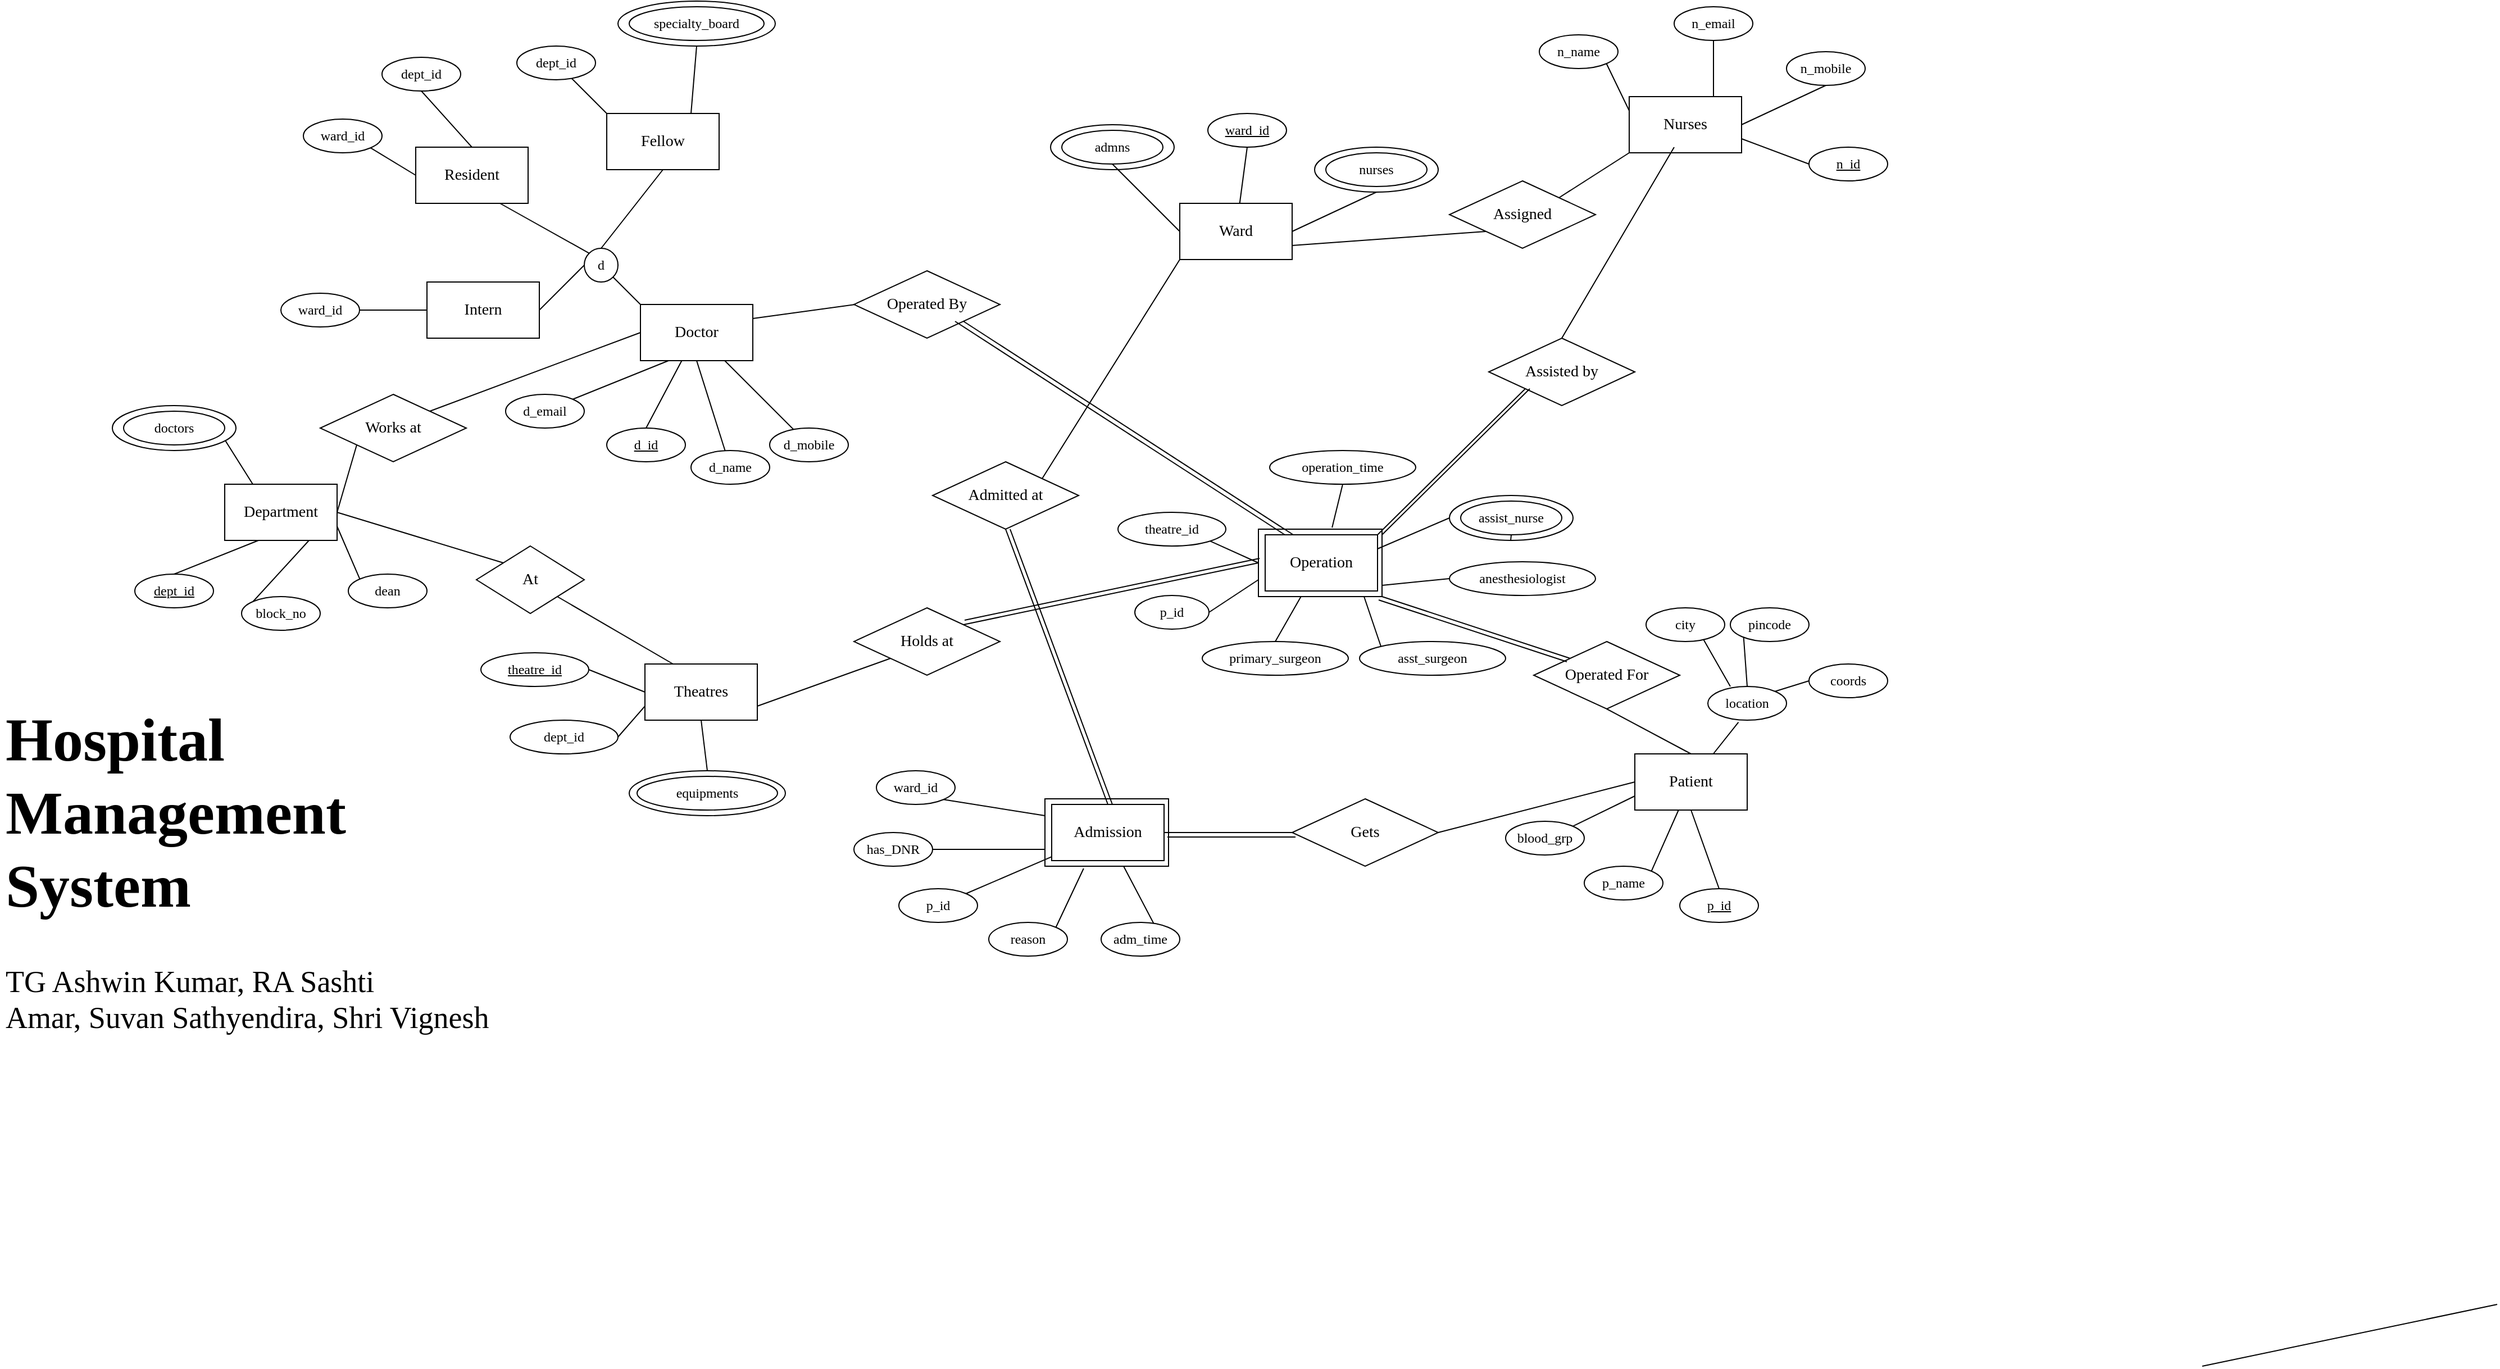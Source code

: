 <mxfile version="18.1.3" type="github">
  <diagram id="R2lEEEUBdFMjLlhIrx00" name="Page-1">
    <mxGraphModel dx="3152" dy="2307" grid="1" gridSize="10" guides="1" tooltips="1" connect="1" arrows="1" fold="0" page="1" pageScale="1" pageWidth="850" pageHeight="1100" math="0" shadow="0" extFonts="Permanent Marker^https://fonts.googleapis.com/css?family=Permanent+Marker">
      <root>
        <mxCell id="0" />
        <mxCell id="1" parent="0" />
        <mxCell id="N8Ufnz0W6D04skS4zoCJ-83" value="&lt;font style=&quot;font-size: 12px;&quot;&gt;equipments&lt;/font&gt;" style="ellipse;whiteSpace=wrap;html=1;fontFamily=Ubuntu;fontSource=https%3A%2F%2Ffonts.googleapis.com%2Fcss%3Ffamily%3DUbuntu;fontSize=14;container=1;" vertex="1" parent="1">
          <mxGeometry x="-90" y="535" width="139" height="40" as="geometry" />
        </mxCell>
        <mxCell id="N8Ufnz0W6D04skS4zoCJ-192" value="&lt;font style=&quot;font-size: 12px;&quot;&gt;equipments&lt;/font&gt;" style="ellipse;whiteSpace=wrap;html=1;fontFamily=Ubuntu;fontSource=https%3A%2F%2Ffonts.googleapis.com%2Fcss%3Ffamily%3DUbuntu;fontSize=14;container=1;" vertex="1" parent="N8Ufnz0W6D04skS4zoCJ-83">
          <mxGeometry x="7" y="5" width="125" height="30" as="geometry" />
        </mxCell>
        <mxCell id="N8Ufnz0W6D04skS4zoCJ-90" style="edgeStyle=none;rounded=0;orthogonalLoop=1;jettySize=auto;html=1;exitX=0.5;exitY=0;exitDx=0;exitDy=0;entryX=0.5;entryY=1;entryDx=0;entryDy=0;fontFamily=Ubuntu;fontSource=https%3A%2F%2Ffonts.googleapis.com%2Fcss%3Ffamily%3DUbuntu;fontSize=12;endArrow=none;endFill=0;" edge="1" parent="1" source="N8Ufnz0W6D04skS4zoCJ-103" target="N8Ufnz0W6D04skS4zoCJ-62">
          <mxGeometry relative="1" as="geometry" />
        </mxCell>
        <mxCell id="N8Ufnz0W6D04skS4zoCJ-91" style="edgeStyle=none;rounded=0;orthogonalLoop=1;jettySize=auto;html=1;exitX=0;exitY=0;exitDx=0;exitDy=0;entryX=0.75;entryY=1;entryDx=0;entryDy=0;fontFamily=Ubuntu;fontSource=https%3A%2F%2Ffonts.googleapis.com%2Fcss%3Ffamily%3DUbuntu;fontSize=12;endArrow=none;endFill=0;" edge="1" parent="1" source="N8Ufnz0W6D04skS4zoCJ-103" target="N8Ufnz0W6D04skS4zoCJ-60">
          <mxGeometry relative="1" as="geometry" />
        </mxCell>
        <mxCell id="N8Ufnz0W6D04skS4zoCJ-92" style="edgeStyle=none;rounded=0;orthogonalLoop=1;jettySize=auto;html=1;exitX=0;exitY=0.5;exitDx=0;exitDy=0;entryX=1;entryY=0.5;entryDx=0;entryDy=0;fontFamily=Ubuntu;fontSource=https%3A%2F%2Ffonts.googleapis.com%2Fcss%3Ffamily%3DUbuntu;fontSize=12;endArrow=none;endFill=0;" edge="1" parent="1" source="N8Ufnz0W6D04skS4zoCJ-103" target="N8Ufnz0W6D04skS4zoCJ-59">
          <mxGeometry relative="1" as="geometry" />
        </mxCell>
        <mxCell id="N8Ufnz0W6D04skS4zoCJ-97" style="edgeStyle=none;rounded=0;orthogonalLoop=1;jettySize=auto;html=1;exitX=0.25;exitY=1;exitDx=0;exitDy=0;entryX=1;entryY=0;entryDx=0;entryDy=0;fontFamily=Ubuntu;fontSource=https%3A%2F%2Ffonts.googleapis.com%2Fcss%3Ffamily%3DUbuntu;fontSize=12;endArrow=none;endFill=0;" edge="1" parent="1" source="N8Ufnz0W6D04skS4zoCJ-1" target="N8Ufnz0W6D04skS4zoCJ-13">
          <mxGeometry relative="1" as="geometry" />
        </mxCell>
        <mxCell id="N8Ufnz0W6D04skS4zoCJ-104" style="edgeStyle=none;rounded=0;orthogonalLoop=1;jettySize=auto;html=1;exitX=0;exitY=0;exitDx=0;exitDy=0;entryX=1;entryY=1;entryDx=0;entryDy=0;fontFamily=Ubuntu;fontSource=https%3A%2F%2Ffonts.googleapis.com%2Fcss%3Ffamily%3DUbuntu;fontSize=12;endArrow=none;endFill=0;" edge="1" parent="1" source="N8Ufnz0W6D04skS4zoCJ-1" target="N8Ufnz0W6D04skS4zoCJ-103">
          <mxGeometry relative="1" as="geometry" />
        </mxCell>
        <mxCell id="N8Ufnz0W6D04skS4zoCJ-217" style="edgeStyle=none;rounded=0;orthogonalLoop=1;jettySize=auto;html=1;exitX=1;exitY=0.25;exitDx=0;exitDy=0;entryX=0.1;entryY=0.472;entryDx=0;entryDy=0;entryPerimeter=0;fontFamily=Ubuntu;fontSource=https%3A%2F%2Ffonts.googleapis.com%2Fcss%3Ffamily%3DUbuntu;fontSize=14;endArrow=none;endFill=0;" edge="1" parent="1" source="N8Ufnz0W6D04skS4zoCJ-1" target="N8Ufnz0W6D04skS4zoCJ-205">
          <mxGeometry relative="1" as="geometry" />
        </mxCell>
        <mxCell id="N8Ufnz0W6D04skS4zoCJ-1" value="&lt;font style=&quot;font-size: 14px;&quot; data-font-src=&quot;https://fonts.googleapis.com/css?family=Ubuntu&quot; face=&quot;Ubuntu&quot;&gt;Doctor&lt;/font&gt;" style="rounded=0;whiteSpace=wrap;html=1;" vertex="1" parent="1">
          <mxGeometry x="-80" y="120" width="100" height="50" as="geometry" />
        </mxCell>
        <mxCell id="N8Ufnz0W6D04skS4zoCJ-232" style="edgeStyle=none;rounded=0;orthogonalLoop=1;jettySize=auto;html=1;entryX=0.389;entryY=1.06;entryDx=0;entryDy=0;fontFamily=Ubuntu;fontSource=https%3A%2F%2Ffonts.googleapis.com%2Fcss%3Ffamily%3DUbuntu;fontSize=14;endArrow=none;endFill=0;entryPerimeter=0;" edge="1" parent="1" source="N8Ufnz0W6D04skS4zoCJ-3" target="N8Ufnz0W6D04skS4zoCJ-78">
          <mxGeometry relative="1" as="geometry" />
        </mxCell>
        <mxCell id="N8Ufnz0W6D04skS4zoCJ-3" value="&lt;font style=&quot;font-size: 14px;&quot; data-font-src=&quot;https://fonts.googleapis.com/css?family=Ubuntu&quot; face=&quot;Ubuntu&quot;&gt;Patient&lt;/font&gt;" style="rounded=0;whiteSpace=wrap;html=1;" vertex="1" parent="1">
          <mxGeometry x="805" y="520" width="100" height="50" as="geometry" />
        </mxCell>
        <mxCell id="N8Ufnz0W6D04skS4zoCJ-211" style="edgeStyle=none;rounded=0;orthogonalLoop=1;jettySize=auto;html=1;exitX=1;exitY=0.5;exitDx=0;exitDy=0;entryX=0;entryY=1;entryDx=0;entryDy=0;fontFamily=Ubuntu;fontSource=https%3A%2F%2Ffonts.googleapis.com%2Fcss%3Ffamily%3DUbuntu;fontSize=14;endArrow=none;endFill=0;" edge="1" parent="1" source="N8Ufnz0W6D04skS4zoCJ-5" target="N8Ufnz0W6D04skS4zoCJ-204">
          <mxGeometry relative="1" as="geometry" />
        </mxCell>
        <mxCell id="N8Ufnz0W6D04skS4zoCJ-222" style="edgeStyle=none;rounded=0;orthogonalLoop=1;jettySize=auto;html=1;exitX=1;exitY=0.75;exitDx=0;exitDy=0;entryX=0;entryY=0;entryDx=0;entryDy=0;fontFamily=Ubuntu;fontSource=https%3A%2F%2Ffonts.googleapis.com%2Fcss%3Ffamily%3DUbuntu;fontSize=14;endArrow=none;endFill=0;" edge="1" parent="1" source="N8Ufnz0W6D04skS4zoCJ-5" target="N8Ufnz0W6D04skS4zoCJ-221">
          <mxGeometry relative="1" as="geometry" />
        </mxCell>
        <mxCell id="N8Ufnz0W6D04skS4zoCJ-5" value="&lt;font style=&quot;font-size: 14px;&quot; data-font-src=&quot;https://fonts.googleapis.com/css?family=Ubuntu&quot; face=&quot;Ubuntu&quot;&gt;Department&lt;/font&gt;" style="rounded=0;whiteSpace=wrap;html=1;" vertex="1" parent="1">
          <mxGeometry x="-450" y="280" width="100" height="50" as="geometry" />
        </mxCell>
        <mxCell id="N8Ufnz0W6D04skS4zoCJ-215" style="edgeStyle=none;rounded=0;orthogonalLoop=1;jettySize=auto;html=1;exitX=1;exitY=0.75;exitDx=0;exitDy=0;entryX=0;entryY=1;entryDx=0;entryDy=0;fontFamily=Ubuntu;fontSource=https%3A%2F%2Ffonts.googleapis.com%2Fcss%3Ffamily%3DUbuntu;fontSize=14;endArrow=none;endFill=0;" edge="1" parent="1" source="N8Ufnz0W6D04skS4zoCJ-6" target="N8Ufnz0W6D04skS4zoCJ-193">
          <mxGeometry relative="1" as="geometry" />
        </mxCell>
        <mxCell id="N8Ufnz0W6D04skS4zoCJ-6" value="&lt;font style=&quot;font-size: 14px;&quot; data-font-src=&quot;https://fonts.googleapis.com/css?family=Ubuntu&quot; face=&quot;Ubuntu&quot;&gt;Ward&lt;/font&gt;" style="rounded=0;whiteSpace=wrap;html=1;" vertex="1" parent="1">
          <mxGeometry x="400" y="30" width="100" height="50" as="geometry" />
        </mxCell>
        <mxCell id="N8Ufnz0W6D04skS4zoCJ-98" style="edgeStyle=none;rounded=0;orthogonalLoop=1;jettySize=auto;html=1;exitX=0.5;exitY=0;exitDx=0;exitDy=0;fontFamily=Ubuntu;fontSource=https%3A%2F%2Ffonts.googleapis.com%2Fcss%3Ffamily%3DUbuntu;fontSize=12;endArrow=none;endFill=0;" edge="1" parent="1" source="N8Ufnz0W6D04skS4zoCJ-7" target="N8Ufnz0W6D04skS4zoCJ-1">
          <mxGeometry relative="1" as="geometry" />
        </mxCell>
        <mxCell id="N8Ufnz0W6D04skS4zoCJ-7" value="&lt;font style=&quot;font-size: 12px;&quot;&gt;&lt;u&gt;d_id&lt;/u&gt;&lt;/font&gt;" style="ellipse;whiteSpace=wrap;html=1;fontFamily=Ubuntu;fontSource=https%3A%2F%2Ffonts.googleapis.com%2Fcss%3Ffamily%3DUbuntu;fontSize=14;" vertex="1" parent="1">
          <mxGeometry x="-110" y="230" width="70" height="30" as="geometry" />
        </mxCell>
        <mxCell id="N8Ufnz0W6D04skS4zoCJ-100" style="edgeStyle=none;rounded=0;orthogonalLoop=1;jettySize=auto;html=1;entryX=0.5;entryY=1;entryDx=0;entryDy=0;fontFamily=Ubuntu;fontSource=https%3A%2F%2Ffonts.googleapis.com%2Fcss%3Ffamily%3DUbuntu;fontSize=12;endArrow=none;endFill=0;" edge="1" parent="1" source="N8Ufnz0W6D04skS4zoCJ-8" target="N8Ufnz0W6D04skS4zoCJ-1">
          <mxGeometry relative="1" as="geometry" />
        </mxCell>
        <mxCell id="N8Ufnz0W6D04skS4zoCJ-8" value="&lt;font style=&quot;font-size: 12px;&quot;&gt;d_name&lt;/font&gt;" style="ellipse;whiteSpace=wrap;html=1;fontFamily=Ubuntu;fontSource=https%3A%2F%2Ffonts.googleapis.com%2Fcss%3Ffamily%3DUbuntu;fontSize=14;" vertex="1" parent="1">
          <mxGeometry x="-35" y="250" width="70" height="30" as="geometry" />
        </mxCell>
        <mxCell id="N8Ufnz0W6D04skS4zoCJ-9" value="&lt;font style=&quot;font-size: 12px;&quot;&gt;dept_id&lt;/font&gt;" style="ellipse;whiteSpace=wrap;html=1;fontFamily=Ubuntu;fontSource=https%3A%2F%2Ffonts.googleapis.com%2Fcss%3Ffamily%3DUbuntu;fontSize=14;" vertex="1" parent="1">
          <mxGeometry x="-310" y="-100" width="70" height="30" as="geometry" />
        </mxCell>
        <mxCell id="N8Ufnz0W6D04skS4zoCJ-13" value="&lt;font style=&quot;font-size: 12px;&quot;&gt;d_email&lt;/font&gt;" style="ellipse;whiteSpace=wrap;html=1;fontFamily=Ubuntu;fontSource=https%3A%2F%2Ffonts.googleapis.com%2Fcss%3Ffamily%3DUbuntu;fontSize=14;" vertex="1" parent="1">
          <mxGeometry x="-200" y="200" width="70" height="30" as="geometry" />
        </mxCell>
        <mxCell id="N8Ufnz0W6D04skS4zoCJ-121" style="edgeStyle=none;rounded=0;orthogonalLoop=1;jettySize=auto;html=1;exitX=0.5;exitY=0;exitDx=0;exitDy=0;fontFamily=Ubuntu;fontSource=https%3A%2F%2Ffonts.googleapis.com%2Fcss%3Ffamily%3DUbuntu;fontSize=12;endArrow=none;endFill=0;" edge="1" parent="1" source="N8Ufnz0W6D04skS4zoCJ-18">
          <mxGeometry relative="1" as="geometry">
            <mxPoint x="-420" y="330" as="targetPoint" />
          </mxGeometry>
        </mxCell>
        <mxCell id="N8Ufnz0W6D04skS4zoCJ-18" value="&lt;font style=&quot;font-size: 12px;&quot;&gt;&lt;u&gt;dept_id&lt;/u&gt;&lt;/font&gt;" style="ellipse;whiteSpace=wrap;html=1;fontFamily=Ubuntu;fontSource=https%3A%2F%2Ffonts.googleapis.com%2Fcss%3Ffamily%3DUbuntu;fontSize=14;" vertex="1" parent="1">
          <mxGeometry x="-530" y="360" width="70" height="30" as="geometry" />
        </mxCell>
        <mxCell id="N8Ufnz0W6D04skS4zoCJ-122" style="edgeStyle=none;rounded=0;orthogonalLoop=1;jettySize=auto;html=1;exitX=0;exitY=0;exitDx=0;exitDy=0;entryX=0.75;entryY=1;entryDx=0;entryDy=0;fontFamily=Ubuntu;fontSource=https%3A%2F%2Ffonts.googleapis.com%2Fcss%3Ffamily%3DUbuntu;fontSize=12;endArrow=none;endFill=0;" edge="1" parent="1" source="N8Ufnz0W6D04skS4zoCJ-19" target="N8Ufnz0W6D04skS4zoCJ-5">
          <mxGeometry relative="1" as="geometry" />
        </mxCell>
        <mxCell id="N8Ufnz0W6D04skS4zoCJ-19" value="&lt;font style=&quot;font-size: 12px;&quot;&gt;block_no&lt;/font&gt;" style="ellipse;whiteSpace=wrap;html=1;fontFamily=Ubuntu;fontSource=https%3A%2F%2Ffonts.googleapis.com%2Fcss%3Ffamily%3DUbuntu;fontSize=14;" vertex="1" parent="1">
          <mxGeometry x="-435" y="380" width="70" height="30" as="geometry" />
        </mxCell>
        <mxCell id="N8Ufnz0W6D04skS4zoCJ-22" value="" style="group" vertex="1" connectable="0" parent="1">
          <mxGeometry x="285" y="-40" width="140" height="40" as="geometry" />
        </mxCell>
        <mxCell id="N8Ufnz0W6D04skS4zoCJ-23" value="&lt;font style=&quot;font-size: 12px;&quot;&gt;specialty_board&lt;/font&gt;" style="ellipse;whiteSpace=wrap;html=1;fontFamily=Ubuntu;fontSource=https%3A%2F%2Ffonts.googleapis.com%2Fcss%3Ffamily%3DUbuntu;fontSize=14;" vertex="1" parent="N8Ufnz0W6D04skS4zoCJ-22">
          <mxGeometry width="110" height="40" as="geometry" />
        </mxCell>
        <mxCell id="N8Ufnz0W6D04skS4zoCJ-24" value="&lt;font style=&quot;font-size: 12px;&quot;&gt;admns&lt;/font&gt;" style="ellipse;whiteSpace=wrap;html=1;fontFamily=Ubuntu;fontSource=https%3A%2F%2Ffonts.googleapis.com%2Fcss%3Ffamily%3DUbuntu;fontSize=14;" vertex="1" parent="N8Ufnz0W6D04skS4zoCJ-22">
          <mxGeometry x="10" y="5" width="90" height="30" as="geometry" />
        </mxCell>
        <mxCell id="N8Ufnz0W6D04skS4zoCJ-123" style="edgeStyle=none;rounded=0;orthogonalLoop=1;jettySize=auto;html=1;exitX=1;exitY=0;exitDx=0;exitDy=0;fontFamily=Ubuntu;fontSource=https%3A%2F%2Ffonts.googleapis.com%2Fcss%3Ffamily%3DUbuntu;fontSize=12;endArrow=none;endFill=0;entryX=0.25;entryY=0;entryDx=0;entryDy=0;" edge="1" parent="1" source="N8Ufnz0W6D04skS4zoCJ-28" target="N8Ufnz0W6D04skS4zoCJ-5">
          <mxGeometry relative="1" as="geometry">
            <mxPoint x="-450" y="301" as="targetPoint" />
          </mxGeometry>
        </mxCell>
        <mxCell id="N8Ufnz0W6D04skS4zoCJ-32" value="" style="group" vertex="1" connectable="0" parent="1">
          <mxGeometry x="470" y="320" width="110" height="60" as="geometry" />
        </mxCell>
        <mxCell id="N8Ufnz0W6D04skS4zoCJ-31" value="&lt;font style=&quot;font-size: 14px;&quot; data-font-src=&quot;https://fonts.googleapis.com/css?family=Ubuntu&quot; face=&quot;Ubuntu&quot;&gt;Operation&lt;/font&gt;" style="rounded=0;whiteSpace=wrap;html=1;" vertex="1" parent="N8Ufnz0W6D04skS4zoCJ-32">
          <mxGeometry width="110" height="60" as="geometry" />
        </mxCell>
        <mxCell id="N8Ufnz0W6D04skS4zoCJ-30" value="&lt;font style=&quot;font-size: 14px;&quot; data-font-src=&quot;https://fonts.googleapis.com/css?family=Ubuntu&quot; face=&quot;Ubuntu&quot;&gt;Operation&lt;/font&gt;" style="rounded=0;whiteSpace=wrap;html=1;" vertex="1" parent="N8Ufnz0W6D04skS4zoCJ-32">
          <mxGeometry x="6" y="5" width="100" height="50" as="geometry" />
        </mxCell>
        <mxCell id="N8Ufnz0W6D04skS4zoCJ-33" value="" style="group" vertex="1" connectable="0" parent="1">
          <mxGeometry x="280" y="560" width="110" height="60" as="geometry" />
        </mxCell>
        <mxCell id="N8Ufnz0W6D04skS4zoCJ-34" value="&lt;font style=&quot;font-size: 14px;&quot; data-font-src=&quot;https://fonts.googleapis.com/css?family=Ubuntu&quot; face=&quot;Ubuntu&quot;&gt;Operation&lt;/font&gt;" style="rounded=0;whiteSpace=wrap;html=1;" vertex="1" parent="N8Ufnz0W6D04skS4zoCJ-33">
          <mxGeometry width="110" height="60" as="geometry" />
        </mxCell>
        <mxCell id="N8Ufnz0W6D04skS4zoCJ-35" value="&lt;font style=&quot;font-size: 14px;&quot; data-font-src=&quot;https://fonts.googleapis.com/css?family=Ubuntu&quot; face=&quot;Ubuntu&quot;&gt;Admission&lt;br&gt;&lt;/font&gt;" style="rounded=0;whiteSpace=wrap;html=1;" vertex="1" parent="N8Ufnz0W6D04skS4zoCJ-33">
          <mxGeometry x="6" y="5" width="100" height="50" as="geometry" />
        </mxCell>
        <mxCell id="N8Ufnz0W6D04skS4zoCJ-136" style="edgeStyle=none;rounded=0;orthogonalLoop=1;jettySize=auto;html=1;exitX=0.5;exitY=0;exitDx=0;exitDy=0;entryX=0.5;entryY=1;entryDx=0;entryDy=0;fontFamily=Ubuntu;fontSource=https%3A%2F%2Ffonts.googleapis.com%2Fcss%3Ffamily%3DUbuntu;fontSize=12;endArrow=none;endFill=0;" edge="1" parent="1" source="N8Ufnz0W6D04skS4zoCJ-36" target="N8Ufnz0W6D04skS4zoCJ-3">
          <mxGeometry relative="1" as="geometry" />
        </mxCell>
        <mxCell id="N8Ufnz0W6D04skS4zoCJ-36" value="&lt;font style=&quot;font-size: 12px;&quot;&gt;&lt;u&gt;p_id&lt;/u&gt;&lt;/font&gt;" style="ellipse;whiteSpace=wrap;html=1;fontFamily=Ubuntu;fontSource=https%3A%2F%2Ffonts.googleapis.com%2Fcss%3Ffamily%3DUbuntu;fontSize=14;" vertex="1" parent="1">
          <mxGeometry x="845" y="640" width="70" height="30" as="geometry" />
        </mxCell>
        <mxCell id="N8Ufnz0W6D04skS4zoCJ-135" style="edgeStyle=none;rounded=0;orthogonalLoop=1;jettySize=auto;html=1;exitX=1;exitY=0;exitDx=0;exitDy=0;fontFamily=Ubuntu;fontSource=https%3A%2F%2Ffonts.googleapis.com%2Fcss%3Ffamily%3DUbuntu;fontSize=12;endArrow=none;endFill=0;" edge="1" parent="1" source="N8Ufnz0W6D04skS4zoCJ-37" target="N8Ufnz0W6D04skS4zoCJ-3">
          <mxGeometry relative="1" as="geometry" />
        </mxCell>
        <mxCell id="N8Ufnz0W6D04skS4zoCJ-37" value="&lt;font style=&quot;font-size: 12px;&quot;&gt;p_name&lt;/font&gt;" style="ellipse;whiteSpace=wrap;html=1;fontFamily=Ubuntu;fontSource=https%3A%2F%2Ffonts.googleapis.com%2Fcss%3Ffamily%3DUbuntu;fontSize=14;" vertex="1" parent="1">
          <mxGeometry x="760" y="620" width="70" height="30" as="geometry" />
        </mxCell>
        <mxCell id="N8Ufnz0W6D04skS4zoCJ-101" style="edgeStyle=none;rounded=0;orthogonalLoop=1;jettySize=auto;html=1;entryX=0.75;entryY=1;entryDx=0;entryDy=0;fontFamily=Ubuntu;fontSource=https%3A%2F%2Ffonts.googleapis.com%2Fcss%3Ffamily%3DUbuntu;fontSize=12;endArrow=none;endFill=0;" edge="1" parent="1" source="N8Ufnz0W6D04skS4zoCJ-38" target="N8Ufnz0W6D04skS4zoCJ-1">
          <mxGeometry relative="1" as="geometry" />
        </mxCell>
        <mxCell id="N8Ufnz0W6D04skS4zoCJ-38" value="&lt;font style=&quot;font-size: 12px;&quot;&gt;d_mobile&lt;/font&gt;" style="ellipse;whiteSpace=wrap;html=1;fontFamily=Ubuntu;fontSource=https%3A%2F%2Ffonts.googleapis.com%2Fcss%3Ffamily%3DUbuntu;fontSize=14;" vertex="1" parent="1">
          <mxGeometry x="35" y="230" width="70" height="30" as="geometry" />
        </mxCell>
        <mxCell id="N8Ufnz0W6D04skS4zoCJ-134" style="edgeStyle=none;rounded=0;orthogonalLoop=1;jettySize=auto;html=1;exitX=1;exitY=0;exitDx=0;exitDy=0;entryX=0;entryY=0.75;entryDx=0;entryDy=0;fontFamily=Ubuntu;fontSource=https%3A%2F%2Ffonts.googleapis.com%2Fcss%3Ffamily%3DUbuntu;fontSize=12;endArrow=none;endFill=0;" edge="1" parent="1" source="N8Ufnz0W6D04skS4zoCJ-40" target="N8Ufnz0W6D04skS4zoCJ-3">
          <mxGeometry relative="1" as="geometry" />
        </mxCell>
        <mxCell id="N8Ufnz0W6D04skS4zoCJ-40" value="&lt;font style=&quot;font-size: 12px;&quot;&gt;blood_grp&lt;br&gt;&lt;/font&gt;" style="ellipse;whiteSpace=wrap;html=1;fontFamily=Ubuntu;fontSource=https%3A%2F%2Ffonts.googleapis.com%2Fcss%3Ffamily%3DUbuntu;fontSize=14;" vertex="1" parent="1">
          <mxGeometry x="690" y="580" width="70" height="30" as="geometry" />
        </mxCell>
        <mxCell id="N8Ufnz0W6D04skS4zoCJ-107" style="edgeStyle=none;rounded=0;orthogonalLoop=1;jettySize=auto;html=1;exitX=1;exitY=0.5;exitDx=0;exitDy=0;entryX=0;entryY=0.75;entryDx=0;entryDy=0;fontFamily=Ubuntu;fontSource=https%3A%2F%2Ffonts.googleapis.com%2Fcss%3Ffamily%3DUbuntu;fontSize=12;endArrow=none;endFill=0;" edge="1" parent="1" source="N8Ufnz0W6D04skS4zoCJ-41" target="N8Ufnz0W6D04skS4zoCJ-34">
          <mxGeometry relative="1" as="geometry" />
        </mxCell>
        <mxCell id="N8Ufnz0W6D04skS4zoCJ-41" value="&lt;font style=&quot;font-size: 12px;&quot;&gt;has_DNR&lt;br&gt;&lt;/font&gt;" style="ellipse;whiteSpace=wrap;html=1;fontFamily=Ubuntu;fontSource=https%3A%2F%2Ffonts.googleapis.com%2Fcss%3Ffamily%3DUbuntu;fontSize=14;" vertex="1" parent="1">
          <mxGeometry x="110" y="590" width="70" height="30" as="geometry" />
        </mxCell>
        <mxCell id="N8Ufnz0W6D04skS4zoCJ-113" style="edgeStyle=none;rounded=0;orthogonalLoop=1;jettySize=auto;html=1;exitX=0.5;exitY=0;exitDx=0;exitDy=0;fontFamily=Ubuntu;fontSource=https%3A%2F%2Ffonts.googleapis.com%2Fcss%3Ffamily%3DUbuntu;fontSize=12;endArrow=none;endFill=0;" edge="1" parent="1" source="N8Ufnz0W6D04skS4zoCJ-43" target="N8Ufnz0W6D04skS4zoCJ-31">
          <mxGeometry relative="1" as="geometry" />
        </mxCell>
        <mxCell id="N8Ufnz0W6D04skS4zoCJ-43" value="&lt;font style=&quot;font-size: 12px;&quot;&gt;primary_surgeon&lt;/font&gt;" style="ellipse;whiteSpace=wrap;html=1;fontFamily=Ubuntu;fontSource=https%3A%2F%2Ffonts.googleapis.com%2Fcss%3Ffamily%3DUbuntu;fontSize=14;" vertex="1" parent="1">
          <mxGeometry x="420" y="420" width="130" height="30" as="geometry" />
        </mxCell>
        <mxCell id="N8Ufnz0W6D04skS4zoCJ-114" style="edgeStyle=none;rounded=0;orthogonalLoop=1;jettySize=auto;html=1;exitX=0;exitY=0;exitDx=0;exitDy=0;fontFamily=Ubuntu;fontSource=https%3A%2F%2Ffonts.googleapis.com%2Fcss%3Ffamily%3DUbuntu;fontSize=12;endArrow=none;endFill=0;" edge="1" parent="1" source="N8Ufnz0W6D04skS4zoCJ-44">
          <mxGeometry relative="1" as="geometry">
            <mxPoint x="564" y="380" as="targetPoint" />
          </mxGeometry>
        </mxCell>
        <mxCell id="N8Ufnz0W6D04skS4zoCJ-44" value="&lt;font style=&quot;font-size: 12px;&quot;&gt;asst_surgeon&lt;/font&gt;" style="ellipse;whiteSpace=wrap;html=1;fontFamily=Ubuntu;fontSource=https%3A%2F%2Ffonts.googleapis.com%2Fcss%3Ffamily%3DUbuntu;fontSize=14;" vertex="1" parent="1">
          <mxGeometry x="560" y="420" width="130" height="30" as="geometry" />
        </mxCell>
        <mxCell id="N8Ufnz0W6D04skS4zoCJ-115" style="edgeStyle=none;rounded=0;orthogonalLoop=1;jettySize=auto;html=1;exitX=0;exitY=0.5;exitDx=0;exitDy=0;fontFamily=Ubuntu;fontSource=https%3A%2F%2Ffonts.googleapis.com%2Fcss%3Ffamily%3DUbuntu;fontSize=12;endArrow=none;endFill=0;" edge="1" parent="1" source="N8Ufnz0W6D04skS4zoCJ-45">
          <mxGeometry relative="1" as="geometry">
            <mxPoint x="580" y="370" as="targetPoint" />
          </mxGeometry>
        </mxCell>
        <mxCell id="N8Ufnz0W6D04skS4zoCJ-45" value="&lt;font style=&quot;font-size: 12px;&quot;&gt;anesthesiologist&lt;/font&gt;" style="ellipse;whiteSpace=wrap;html=1;fontFamily=Ubuntu;fontSource=https%3A%2F%2Ffonts.googleapis.com%2Fcss%3Ffamily%3DUbuntu;fontSize=14;" vertex="1" parent="1">
          <mxGeometry x="640" y="349" width="130" height="30" as="geometry" />
        </mxCell>
        <mxCell id="N8Ufnz0W6D04skS4zoCJ-50" value="" style="group" vertex="1" connectable="0" parent="1">
          <mxGeometry x="640" y="290" width="110" height="40" as="geometry" />
        </mxCell>
        <mxCell id="N8Ufnz0W6D04skS4zoCJ-48" value="&lt;font style=&quot;font-size: 12px;&quot;&gt;specialty_board&lt;/font&gt;" style="ellipse;whiteSpace=wrap;html=1;fontFamily=Ubuntu;fontSource=https%3A%2F%2Ffonts.googleapis.com%2Fcss%3Ffamily%3DUbuntu;fontSize=14;" vertex="1" parent="N8Ufnz0W6D04skS4zoCJ-50">
          <mxGeometry width="110" height="40" as="geometry" />
        </mxCell>
        <mxCell id="N8Ufnz0W6D04skS4zoCJ-49" value="&lt;font style=&quot;font-size: 12px;&quot;&gt;assist_nurse&lt;/font&gt;" style="ellipse;whiteSpace=wrap;html=1;fontFamily=Ubuntu;fontSource=https%3A%2F%2Ffonts.googleapis.com%2Fcss%3Ffamily%3DUbuntu;fontSize=14;" vertex="1" parent="N8Ufnz0W6D04skS4zoCJ-50">
          <mxGeometry x="10" y="5" width="90" height="30" as="geometry" />
        </mxCell>
        <mxCell id="N8Ufnz0W6D04skS4zoCJ-110" style="edgeStyle=none;rounded=0;orthogonalLoop=1;jettySize=auto;html=1;exitX=0.5;exitY=1;exitDx=0;exitDy=0;entryX=0.596;entryY=-0.023;entryDx=0;entryDy=0;entryPerimeter=0;fontFamily=Ubuntu;fontSource=https%3A%2F%2Ffonts.googleapis.com%2Fcss%3Ffamily%3DUbuntu;fontSize=12;endArrow=none;endFill=0;" edge="1" parent="1" source="N8Ufnz0W6D04skS4zoCJ-51" target="N8Ufnz0W6D04skS4zoCJ-31">
          <mxGeometry relative="1" as="geometry" />
        </mxCell>
        <mxCell id="N8Ufnz0W6D04skS4zoCJ-51" value="&lt;font style=&quot;font-size: 12px;&quot;&gt;operation_time&lt;/font&gt;" style="ellipse;whiteSpace=wrap;html=1;fontFamily=Ubuntu;fontSource=https%3A%2F%2Ffonts.googleapis.com%2Fcss%3Ffamily%3DUbuntu;fontSize=14;" vertex="1" parent="1">
          <mxGeometry x="480" y="250" width="130" height="30" as="geometry" />
        </mxCell>
        <mxCell id="N8Ufnz0W6D04skS4zoCJ-108" style="edgeStyle=none;rounded=0;orthogonalLoop=1;jettySize=auto;html=1;exitX=1;exitY=1;exitDx=0;exitDy=0;entryX=0;entryY=0.25;entryDx=0;entryDy=0;fontFamily=Ubuntu;fontSource=https%3A%2F%2Ffonts.googleapis.com%2Fcss%3Ffamily%3DUbuntu;fontSize=12;endArrow=none;endFill=0;" edge="1" parent="1" source="N8Ufnz0W6D04skS4zoCJ-54" target="N8Ufnz0W6D04skS4zoCJ-34">
          <mxGeometry relative="1" as="geometry" />
        </mxCell>
        <mxCell id="N8Ufnz0W6D04skS4zoCJ-54" value="&lt;font style=&quot;font-size: 12px;&quot;&gt;ward_id&lt;br&gt;&lt;/font&gt;" style="ellipse;whiteSpace=wrap;html=1;fontFamily=Ubuntu;fontSource=https%3A%2F%2Ffonts.googleapis.com%2Fcss%3Ffamily%3DUbuntu;fontSize=14;" vertex="1" parent="1">
          <mxGeometry x="130" y="535" width="70" height="30" as="geometry" />
        </mxCell>
        <mxCell id="N8Ufnz0W6D04skS4zoCJ-125" style="edgeStyle=none;rounded=0;orthogonalLoop=1;jettySize=auto;html=1;exitX=0.5;exitY=1;exitDx=0;exitDy=0;fontFamily=Ubuntu;fontSource=https%3A%2F%2Ffonts.googleapis.com%2Fcss%3Ffamily%3DUbuntu;fontSize=12;endArrow=none;endFill=0;" edge="1" parent="1" source="N8Ufnz0W6D04skS4zoCJ-55" target="N8Ufnz0W6D04skS4zoCJ-6">
          <mxGeometry relative="1" as="geometry" />
        </mxCell>
        <mxCell id="N8Ufnz0W6D04skS4zoCJ-55" value="&lt;font style=&quot;font-size: 12px;&quot;&gt;&lt;u&gt;ward_id&lt;/u&gt;&lt;br&gt;&lt;/font&gt;" style="ellipse;whiteSpace=wrap;html=1;fontFamily=Ubuntu;fontSource=https%3A%2F%2Ffonts.googleapis.com%2Fcss%3Ffamily%3DUbuntu;fontSize=14;" vertex="1" parent="1">
          <mxGeometry x="425" y="-50" width="70" height="30" as="geometry" />
        </mxCell>
        <mxCell id="N8Ufnz0W6D04skS4zoCJ-126" style="edgeStyle=none;rounded=0;orthogonalLoop=1;jettySize=auto;html=1;exitX=0.5;exitY=1;exitDx=0;exitDy=0;entryX=1;entryY=0.5;entryDx=0;entryDy=0;fontFamily=Ubuntu;fontSource=https%3A%2F%2Ffonts.googleapis.com%2Fcss%3Ffamily%3DUbuntu;fontSize=12;endArrow=none;endFill=0;" edge="1" parent="1" source="N8Ufnz0W6D04skS4zoCJ-56" target="N8Ufnz0W6D04skS4zoCJ-6">
          <mxGeometry relative="1" as="geometry" />
        </mxCell>
        <mxCell id="N8Ufnz0W6D04skS4zoCJ-56" value="&lt;font style=&quot;font-size: 12px;&quot;&gt;specialty_board&lt;/font&gt;" style="ellipse;whiteSpace=wrap;html=1;fontFamily=Ubuntu;fontSource=https%3A%2F%2Ffonts.googleapis.com%2Fcss%3Ffamily%3DUbuntu;fontSize=14;" vertex="1" parent="1">
          <mxGeometry x="520" y="-20" width="110" height="40" as="geometry" />
        </mxCell>
        <mxCell id="N8Ufnz0W6D04skS4zoCJ-57" value="&lt;font style=&quot;font-size: 12px;&quot;&gt;nurses&lt;/font&gt;" style="ellipse;whiteSpace=wrap;html=1;fontFamily=Ubuntu;fontSource=https%3A%2F%2Ffonts.googleapis.com%2Fcss%3Ffamily%3DUbuntu;fontSize=14;" vertex="1" parent="1">
          <mxGeometry x="530" y="-15" width="90" height="30" as="geometry" />
        </mxCell>
        <mxCell id="N8Ufnz0W6D04skS4zoCJ-112" style="edgeStyle=none;rounded=0;orthogonalLoop=1;jettySize=auto;html=1;exitX=1;exitY=0.5;exitDx=0;exitDy=0;entryX=0;entryY=0.75;entryDx=0;entryDy=0;fontFamily=Ubuntu;fontSource=https%3A%2F%2Ffonts.googleapis.com%2Fcss%3Ffamily%3DUbuntu;fontSize=12;endArrow=none;endFill=0;" edge="1" parent="1" source="N8Ufnz0W6D04skS4zoCJ-58" target="N8Ufnz0W6D04skS4zoCJ-31">
          <mxGeometry relative="1" as="geometry" />
        </mxCell>
        <mxCell id="N8Ufnz0W6D04skS4zoCJ-58" value="&lt;font style=&quot;font-size: 12px;&quot;&gt;p_id&lt;/font&gt;" style="ellipse;whiteSpace=wrap;html=1;fontFamily=Ubuntu;fontSource=https%3A%2F%2Ffonts.googleapis.com%2Fcss%3Ffamily%3DUbuntu;fontSize=14;" vertex="1" parent="1">
          <mxGeometry x="360" y="379" width="66" height="30" as="geometry" />
        </mxCell>
        <mxCell id="N8Ufnz0W6D04skS4zoCJ-93" style="edgeStyle=none;rounded=0;orthogonalLoop=1;jettySize=auto;html=1;exitX=0;exitY=0.5;exitDx=0;exitDy=0;entryX=1;entryY=0.5;entryDx=0;entryDy=0;fontFamily=Ubuntu;fontSource=https%3A%2F%2Ffonts.googleapis.com%2Fcss%3Ffamily%3DUbuntu;fontSize=12;endArrow=none;endFill=0;" edge="1" parent="1" source="N8Ufnz0W6D04skS4zoCJ-59" target="N8Ufnz0W6D04skS4zoCJ-66">
          <mxGeometry relative="1" as="geometry" />
        </mxCell>
        <mxCell id="N8Ufnz0W6D04skS4zoCJ-59" value="&lt;font face=&quot;Ubuntu&quot;&gt;&lt;span style=&quot;font-size: 14px;&quot;&gt;Intern&lt;/span&gt;&lt;/font&gt;" style="rounded=0;whiteSpace=wrap;html=1;" vertex="1" parent="1">
          <mxGeometry x="-270" y="100" width="100" height="50" as="geometry" />
        </mxCell>
        <mxCell id="N8Ufnz0W6D04skS4zoCJ-94" style="edgeStyle=none;rounded=0;orthogonalLoop=1;jettySize=auto;html=1;exitX=0;exitY=0.5;exitDx=0;exitDy=0;entryX=1;entryY=1;entryDx=0;entryDy=0;fontFamily=Ubuntu;fontSource=https%3A%2F%2Ffonts.googleapis.com%2Fcss%3Ffamily%3DUbuntu;fontSize=12;endArrow=none;endFill=0;" edge="1" parent="1" source="N8Ufnz0W6D04skS4zoCJ-60" target="N8Ufnz0W6D04skS4zoCJ-65">
          <mxGeometry relative="1" as="geometry" />
        </mxCell>
        <mxCell id="N8Ufnz0W6D04skS4zoCJ-95" style="edgeStyle=none;rounded=0;orthogonalLoop=1;jettySize=auto;html=1;exitX=0.5;exitY=0;exitDx=0;exitDy=0;entryX=0.5;entryY=1;entryDx=0;entryDy=0;fontFamily=Ubuntu;fontSource=https%3A%2F%2Ffonts.googleapis.com%2Fcss%3Ffamily%3DUbuntu;fontSize=12;endArrow=none;endFill=0;" edge="1" parent="1" source="N8Ufnz0W6D04skS4zoCJ-60" target="N8Ufnz0W6D04skS4zoCJ-9">
          <mxGeometry relative="1" as="geometry" />
        </mxCell>
        <mxCell id="N8Ufnz0W6D04skS4zoCJ-60" value="&lt;font face=&quot;Ubuntu&quot;&gt;&lt;span style=&quot;font-size: 14px;&quot;&gt;Resident&lt;/span&gt;&lt;/font&gt;" style="rounded=0;whiteSpace=wrap;html=1;" vertex="1" parent="1">
          <mxGeometry x="-280" y="-20" width="100" height="50" as="geometry" />
        </mxCell>
        <mxCell id="N8Ufnz0W6D04skS4zoCJ-96" style="edgeStyle=none;rounded=0;orthogonalLoop=1;jettySize=auto;html=1;exitX=0.75;exitY=0;exitDx=0;exitDy=0;entryX=0.5;entryY=1;entryDx=0;entryDy=0;fontFamily=Ubuntu;fontSource=https%3A%2F%2Ffonts.googleapis.com%2Fcss%3Ffamily%3DUbuntu;fontSize=12;endArrow=none;endFill=0;" edge="1" parent="1" source="N8Ufnz0W6D04skS4zoCJ-62" target="N8Ufnz0W6D04skS4zoCJ-11">
          <mxGeometry relative="1" as="geometry" />
        </mxCell>
        <mxCell id="N8Ufnz0W6D04skS4zoCJ-203" style="edgeStyle=none;rounded=0;orthogonalLoop=1;jettySize=auto;html=1;exitX=0;exitY=0;exitDx=0;exitDy=0;fontFamily=Ubuntu;fontSource=https%3A%2F%2Ffonts.googleapis.com%2Fcss%3Ffamily%3DUbuntu;fontSize=14;endArrow=none;endFill=0;" edge="1" parent="1" source="N8Ufnz0W6D04skS4zoCJ-62" target="N8Ufnz0W6D04skS4zoCJ-202">
          <mxGeometry relative="1" as="geometry" />
        </mxCell>
        <mxCell id="N8Ufnz0W6D04skS4zoCJ-62" value="&lt;font face=&quot;Ubuntu&quot;&gt;&lt;span style=&quot;font-size: 14px;&quot;&gt;Fellow&lt;/span&gt;&lt;/font&gt;" style="rounded=0;whiteSpace=wrap;html=1;" vertex="1" parent="1">
          <mxGeometry x="-110" y="-50" width="100" height="50" as="geometry" />
        </mxCell>
        <mxCell id="N8Ufnz0W6D04skS4zoCJ-11" value="&lt;font style=&quot;font-size: 12px;&quot;&gt;specialty_board&lt;/font&gt;" style="ellipse;whiteSpace=wrap;html=1;fontFamily=Ubuntu;fontSource=https%3A%2F%2Ffonts.googleapis.com%2Fcss%3Ffamily%3DUbuntu;fontSize=14;" vertex="1" parent="1">
          <mxGeometry x="-100" y="-150" width="140" height="40" as="geometry" />
        </mxCell>
        <mxCell id="N8Ufnz0W6D04skS4zoCJ-10" value="&lt;font style=&quot;font-size: 12px;&quot;&gt;specialty_board&lt;/font&gt;" style="ellipse;whiteSpace=wrap;html=1;fontFamily=Ubuntu;fontSource=https%3A%2F%2Ffonts.googleapis.com%2Fcss%3Ffamily%3DUbuntu;fontSize=14;container=1;" vertex="1" parent="1">
          <mxGeometry x="-90" y="-145" width="120" height="30" as="geometry" />
        </mxCell>
        <mxCell id="N8Ufnz0W6D04skS4zoCJ-65" value="&lt;font style=&quot;font-size: 12px;&quot;&gt;ward_id&lt;br&gt;&lt;/font&gt;" style="ellipse;whiteSpace=wrap;html=1;fontFamily=Ubuntu;fontSource=https%3A%2F%2Ffonts.googleapis.com%2Fcss%3Ffamily%3DUbuntu;fontSize=14;" vertex="1" parent="1">
          <mxGeometry x="-380" y="-45" width="70" height="30" as="geometry" />
        </mxCell>
        <mxCell id="N8Ufnz0W6D04skS4zoCJ-66" value="&lt;font style=&quot;font-size: 12px;&quot;&gt;ward_id&lt;br&gt;&lt;/font&gt;" style="ellipse;whiteSpace=wrap;html=1;fontFamily=Ubuntu;fontSource=https%3A%2F%2Ffonts.googleapis.com%2Fcss%3Ffamily%3DUbuntu;fontSize=14;" vertex="1" parent="1">
          <mxGeometry x="-400" y="110" width="70" height="30" as="geometry" />
        </mxCell>
        <mxCell id="N8Ufnz0W6D04skS4zoCJ-68" style="edgeStyle=none;rounded=0;orthogonalLoop=1;jettySize=auto;html=1;exitX=0.5;exitY=1;exitDx=0;exitDy=0;fontFamily=Ubuntu;fontSource=https%3A%2F%2Ffonts.googleapis.com%2Fcss%3Ffamily%3DUbuntu;fontSize=12;" edge="1" parent="1" source="N8Ufnz0W6D04skS4zoCJ-51" target="N8Ufnz0W6D04skS4zoCJ-51">
          <mxGeometry relative="1" as="geometry" />
        </mxCell>
        <mxCell id="N8Ufnz0W6D04skS4zoCJ-111" style="edgeStyle=none;rounded=0;orthogonalLoop=1;jettySize=auto;html=1;exitX=1;exitY=1;exitDx=0;exitDy=0;entryX=0;entryY=0.5;entryDx=0;entryDy=0;fontFamily=Ubuntu;fontSource=https%3A%2F%2Ffonts.googleapis.com%2Fcss%3Ffamily%3DUbuntu;fontSize=12;endArrow=none;endFill=0;" edge="1" parent="1" source="N8Ufnz0W6D04skS4zoCJ-69" target="N8Ufnz0W6D04skS4zoCJ-31">
          <mxGeometry relative="1" as="geometry" />
        </mxCell>
        <mxCell id="N8Ufnz0W6D04skS4zoCJ-69" value="&lt;font style=&quot;font-size: 12px;&quot;&gt;theatre_id&lt;/font&gt;" style="ellipse;whiteSpace=wrap;html=1;fontFamily=Ubuntu;fontSource=https%3A%2F%2Ffonts.googleapis.com%2Fcss%3Ffamily%3DUbuntu;fontSize=14;" vertex="1" parent="1">
          <mxGeometry x="345" y="305" width="96" height="30" as="geometry" />
        </mxCell>
        <mxCell id="N8Ufnz0W6D04skS4zoCJ-70" value="&lt;font style=&quot;font-size: 14px;&quot; data-font-src=&quot;https://fonts.googleapis.com/css?family=Ubuntu&quot; face=&quot;Ubuntu&quot;&gt;Nurses&lt;/font&gt;" style="rounded=0;whiteSpace=wrap;html=1;" vertex="1" parent="1">
          <mxGeometry x="800" y="-65" width="100" height="50" as="geometry" />
        </mxCell>
        <mxCell id="N8Ufnz0W6D04skS4zoCJ-130" style="edgeStyle=none;rounded=0;orthogonalLoop=1;jettySize=auto;html=1;exitX=0;exitY=0.5;exitDx=0;exitDy=0;entryX=1;entryY=0.75;entryDx=0;entryDy=0;fontFamily=Ubuntu;fontSource=https%3A%2F%2Ffonts.googleapis.com%2Fcss%3Ffamily%3DUbuntu;fontSize=12;endArrow=none;endFill=0;" edge="1" parent="1" source="N8Ufnz0W6D04skS4zoCJ-71" target="N8Ufnz0W6D04skS4zoCJ-70">
          <mxGeometry relative="1" as="geometry" />
        </mxCell>
        <mxCell id="N8Ufnz0W6D04skS4zoCJ-71" value="&lt;font style=&quot;font-size: 12px;&quot;&gt;&lt;u&gt;n_id&lt;/u&gt;&lt;/font&gt;" style="ellipse;whiteSpace=wrap;html=1;fontFamily=Ubuntu;fontSource=https%3A%2F%2Ffonts.googleapis.com%2Fcss%3Ffamily%3DUbuntu;fontSize=14;" vertex="1" parent="1">
          <mxGeometry x="960" y="-20" width="70" height="30" as="geometry" />
        </mxCell>
        <mxCell id="N8Ufnz0W6D04skS4zoCJ-127" style="edgeStyle=none;rounded=0;orthogonalLoop=1;jettySize=auto;html=1;exitX=1;exitY=1;exitDx=0;exitDy=0;entryX=0;entryY=0.25;entryDx=0;entryDy=0;fontFamily=Ubuntu;fontSource=https%3A%2F%2Ffonts.googleapis.com%2Fcss%3Ffamily%3DUbuntu;fontSize=12;endArrow=none;endFill=0;" edge="1" parent="1" source="N8Ufnz0W6D04skS4zoCJ-72" target="N8Ufnz0W6D04skS4zoCJ-70">
          <mxGeometry relative="1" as="geometry" />
        </mxCell>
        <mxCell id="N8Ufnz0W6D04skS4zoCJ-72" value="&lt;font style=&quot;font-size: 12px;&quot;&gt;n_name&lt;/font&gt;" style="ellipse;whiteSpace=wrap;html=1;fontFamily=Ubuntu;fontSource=https%3A%2F%2Ffonts.googleapis.com%2Fcss%3Ffamily%3DUbuntu;fontSize=14;" vertex="1" parent="1">
          <mxGeometry x="720" y="-120" width="70" height="30" as="geometry" />
        </mxCell>
        <mxCell id="N8Ufnz0W6D04skS4zoCJ-128" style="edgeStyle=none;rounded=0;orthogonalLoop=1;jettySize=auto;html=1;exitX=0.5;exitY=1;exitDx=0;exitDy=0;entryX=0.75;entryY=0;entryDx=0;entryDy=0;fontFamily=Ubuntu;fontSource=https%3A%2F%2Ffonts.googleapis.com%2Fcss%3Ffamily%3DUbuntu;fontSize=12;endArrow=none;endFill=0;" edge="1" parent="1" source="N8Ufnz0W6D04skS4zoCJ-73" target="N8Ufnz0W6D04skS4zoCJ-70">
          <mxGeometry relative="1" as="geometry" />
        </mxCell>
        <mxCell id="N8Ufnz0W6D04skS4zoCJ-73" value="&lt;font style=&quot;font-size: 12px;&quot;&gt;n_email&lt;/font&gt;" style="ellipse;whiteSpace=wrap;html=1;fontFamily=Ubuntu;fontSource=https%3A%2F%2Ffonts.googleapis.com%2Fcss%3Ffamily%3DUbuntu;fontSize=14;" vertex="1" parent="1">
          <mxGeometry x="840" y="-145" width="70" height="30" as="geometry" />
        </mxCell>
        <mxCell id="N8Ufnz0W6D04skS4zoCJ-129" style="edgeStyle=none;rounded=0;orthogonalLoop=1;jettySize=auto;html=1;exitX=0.5;exitY=1;exitDx=0;exitDy=0;entryX=1;entryY=0.5;entryDx=0;entryDy=0;fontFamily=Ubuntu;fontSource=https%3A%2F%2Ffonts.googleapis.com%2Fcss%3Ffamily%3DUbuntu;fontSize=12;endArrow=none;endFill=0;" edge="1" parent="1" source="N8Ufnz0W6D04skS4zoCJ-74" target="N8Ufnz0W6D04skS4zoCJ-70">
          <mxGeometry relative="1" as="geometry" />
        </mxCell>
        <mxCell id="N8Ufnz0W6D04skS4zoCJ-74" value="&lt;font style=&quot;font-size: 12px;&quot;&gt;n_mobile&lt;/font&gt;" style="ellipse;whiteSpace=wrap;html=1;fontFamily=Ubuntu;fontSource=https%3A%2F%2Ffonts.googleapis.com%2Fcss%3Ffamily%3DUbuntu;fontSize=14;" vertex="1" parent="1">
          <mxGeometry x="940" y="-105" width="70" height="30" as="geometry" />
        </mxCell>
        <mxCell id="N8Ufnz0W6D04skS4zoCJ-209" style="edgeStyle=none;rounded=0;orthogonalLoop=1;jettySize=auto;html=1;exitX=1;exitY=0.75;exitDx=0;exitDy=0;entryX=0;entryY=1;entryDx=0;entryDy=0;fontFamily=Ubuntu;fontSource=https%3A%2F%2Ffonts.googleapis.com%2Fcss%3Ffamily%3DUbuntu;fontSize=14;endArrow=none;endFill=0;" edge="1" parent="1" source="N8Ufnz0W6D04skS4zoCJ-77" target="N8Ufnz0W6D04skS4zoCJ-199">
          <mxGeometry relative="1" as="geometry" />
        </mxCell>
        <mxCell id="N8Ufnz0W6D04skS4zoCJ-77" value="&lt;font face=&quot;Ubuntu&quot;&gt;&lt;span style=&quot;font-size: 14px;&quot;&gt;Theatres&lt;/span&gt;&lt;/font&gt;" style="rounded=0;whiteSpace=wrap;html=1;" vertex="1" parent="1">
          <mxGeometry x="-76" y="440" width="100" height="50" as="geometry" />
        </mxCell>
        <mxCell id="N8Ufnz0W6D04skS4zoCJ-78" value="&lt;font style=&quot;font-size: 12px;&quot;&gt;location&lt;/font&gt;" style="ellipse;whiteSpace=wrap;html=1;fontFamily=Ubuntu;fontSource=https%3A%2F%2Ffonts.googleapis.com%2Fcss%3Ffamily%3DUbuntu;fontSize=14;" vertex="1" parent="1">
          <mxGeometry x="870" y="460" width="70" height="30" as="geometry" />
        </mxCell>
        <mxCell id="N8Ufnz0W6D04skS4zoCJ-138" style="edgeStyle=none;rounded=0;orthogonalLoop=1;jettySize=auto;html=1;exitX=0.5;exitY=0;exitDx=0;exitDy=0;fontFamily=Ubuntu;fontSource=https%3A%2F%2Ffonts.googleapis.com%2Fcss%3Ffamily%3DUbuntu;fontSize=12;endArrow=none;endFill=0;" edge="1" parent="1" source="N8Ufnz0W6D04skS4zoCJ-79">
          <mxGeometry relative="1" as="geometry">
            <mxPoint x="890" y="460" as="targetPoint" />
          </mxGeometry>
        </mxCell>
        <mxCell id="N8Ufnz0W6D04skS4zoCJ-79" value="&lt;font style=&quot;font-size: 12px;&quot;&gt;city&lt;/font&gt;" style="ellipse;whiteSpace=wrap;html=1;fontFamily=Ubuntu;fontSource=https%3A%2F%2Ffonts.googleapis.com%2Fcss%3Ffamily%3DUbuntu;fontSize=14;" vertex="1" parent="1">
          <mxGeometry x="815" y="390" width="70" height="30" as="geometry" />
        </mxCell>
        <mxCell id="N8Ufnz0W6D04skS4zoCJ-131" style="edgeStyle=none;rounded=0;orthogonalLoop=1;jettySize=auto;html=1;exitX=1;exitY=0.5;exitDx=0;exitDy=0;entryX=0;entryY=0.5;entryDx=0;entryDy=0;fontFamily=Ubuntu;fontSource=https%3A%2F%2Ffonts.googleapis.com%2Fcss%3Ffamily%3DUbuntu;fontSize=12;endArrow=none;endFill=0;" edge="1" parent="1" source="N8Ufnz0W6D04skS4zoCJ-80" target="N8Ufnz0W6D04skS4zoCJ-77">
          <mxGeometry relative="1" as="geometry" />
        </mxCell>
        <mxCell id="N8Ufnz0W6D04skS4zoCJ-80" value="&lt;font style=&quot;font-size: 12px;&quot;&gt;&lt;u&gt;theatre_id&lt;/u&gt;&lt;/font&gt;" style="ellipse;whiteSpace=wrap;html=1;fontFamily=Ubuntu;fontSource=https%3A%2F%2Ffonts.googleapis.com%2Fcss%3Ffamily%3DUbuntu;fontSize=14;" vertex="1" parent="1">
          <mxGeometry x="-222" y="430" width="96" height="30" as="geometry" />
        </mxCell>
        <mxCell id="N8Ufnz0W6D04skS4zoCJ-132" style="edgeStyle=none;rounded=0;orthogonalLoop=1;jettySize=auto;html=1;exitX=1;exitY=0.5;exitDx=0;exitDy=0;entryX=0;entryY=0.75;entryDx=0;entryDy=0;fontFamily=Ubuntu;fontSource=https%3A%2F%2Ffonts.googleapis.com%2Fcss%3Ffamily%3DUbuntu;fontSize=12;endArrow=none;endFill=0;" edge="1" parent="1" source="N8Ufnz0W6D04skS4zoCJ-81" target="N8Ufnz0W6D04skS4zoCJ-77">
          <mxGeometry relative="1" as="geometry" />
        </mxCell>
        <mxCell id="N8Ufnz0W6D04skS4zoCJ-81" value="&lt;font style=&quot;font-size: 12px;&quot;&gt;dept_id&lt;/font&gt;" style="ellipse;whiteSpace=wrap;html=1;fontFamily=Ubuntu;fontSource=https%3A%2F%2Ffonts.googleapis.com%2Fcss%3Ffamily%3DUbuntu;fontSize=14;" vertex="1" parent="1">
          <mxGeometry x="-196" y="490" width="96" height="30" as="geometry" />
        </mxCell>
        <mxCell id="N8Ufnz0W6D04skS4zoCJ-133" style="edgeStyle=none;rounded=0;orthogonalLoop=1;jettySize=auto;html=1;exitX=0.5;exitY=0;exitDx=0;exitDy=0;entryX=0.5;entryY=1;entryDx=0;entryDy=0;fontFamily=Ubuntu;fontSource=https%3A%2F%2Ffonts.googleapis.com%2Fcss%3Ffamily%3DUbuntu;fontSize=12;endArrow=none;endFill=0;" edge="1" parent="1" source="N8Ufnz0W6D04skS4zoCJ-83" target="N8Ufnz0W6D04skS4zoCJ-77">
          <mxGeometry relative="1" as="geometry" />
        </mxCell>
        <mxCell id="N8Ufnz0W6D04skS4zoCJ-139" style="edgeStyle=none;rounded=0;orthogonalLoop=1;jettySize=auto;html=1;exitX=0;exitY=0;exitDx=0;exitDy=0;entryX=0.5;entryY=0;entryDx=0;entryDy=0;fontFamily=Ubuntu;fontSource=https%3A%2F%2Ffonts.googleapis.com%2Fcss%3Ffamily%3DUbuntu;fontSize=12;endArrow=none;endFill=0;" edge="1" parent="1" source="N8Ufnz0W6D04skS4zoCJ-85" target="N8Ufnz0W6D04skS4zoCJ-78">
          <mxGeometry relative="1" as="geometry" />
        </mxCell>
        <mxCell id="N8Ufnz0W6D04skS4zoCJ-85" value="&lt;font style=&quot;font-size: 12px;&quot;&gt;pincode&lt;/font&gt;" style="ellipse;whiteSpace=wrap;html=1;fontFamily=Ubuntu;fontSource=https%3A%2F%2Ffonts.googleapis.com%2Fcss%3Ffamily%3DUbuntu;fontSize=14;" vertex="1" parent="1">
          <mxGeometry x="890" y="390" width="70" height="30" as="geometry" />
        </mxCell>
        <mxCell id="N8Ufnz0W6D04skS4zoCJ-140" style="edgeStyle=none;rounded=0;orthogonalLoop=1;jettySize=auto;html=1;exitX=0;exitY=0.5;exitDx=0;exitDy=0;fontFamily=Ubuntu;fontSource=https%3A%2F%2Ffonts.googleapis.com%2Fcss%3Ffamily%3DUbuntu;fontSize=12;endArrow=none;endFill=0;entryX=1;entryY=0;entryDx=0;entryDy=0;" edge="1" parent="1" source="N8Ufnz0W6D04skS4zoCJ-86" target="N8Ufnz0W6D04skS4zoCJ-78">
          <mxGeometry relative="1" as="geometry">
            <mxPoint x="1005" y="620" as="targetPoint" />
          </mxGeometry>
        </mxCell>
        <mxCell id="N8Ufnz0W6D04skS4zoCJ-86" value="&lt;font style=&quot;font-size: 12px;&quot;&gt;coords&lt;/font&gt;" style="ellipse;whiteSpace=wrap;html=1;fontFamily=Ubuntu;fontSource=https%3A%2F%2Ffonts.googleapis.com%2Fcss%3Ffamily%3DUbuntu;fontSize=14;" vertex="1" parent="1">
          <mxGeometry x="960" y="440" width="70" height="30" as="geometry" />
        </mxCell>
        <mxCell id="N8Ufnz0W6D04skS4zoCJ-109" style="edgeStyle=none;rounded=0;orthogonalLoop=1;jettySize=auto;html=1;exitX=1;exitY=1;exitDx=0;exitDy=0;fontFamily=Ubuntu;fontSource=https%3A%2F%2Ffonts.googleapis.com%2Fcss%3Ffamily%3DUbuntu;fontSize=12;endArrow=none;endFill=0;" edge="1" parent="1" source="N8Ufnz0W6D04skS4zoCJ-87">
          <mxGeometry relative="1" as="geometry">
            <mxPoint x="350" y="620" as="targetPoint" />
          </mxGeometry>
        </mxCell>
        <mxCell id="N8Ufnz0W6D04skS4zoCJ-87" value="&lt;font style=&quot;font-size: 12px;&quot;&gt;adm_time&lt;/font&gt;" style="ellipse;whiteSpace=wrap;html=1;fontFamily=Ubuntu;fontSource=https%3A%2F%2Ffonts.googleapis.com%2Fcss%3Ffamily%3DUbuntu;fontSize=14;" vertex="1" parent="1">
          <mxGeometry x="330" y="670" width="70" height="30" as="geometry" />
        </mxCell>
        <mxCell id="N8Ufnz0W6D04skS4zoCJ-103" value="d" style="ellipse;whiteSpace=wrap;html=1;aspect=fixed;fontFamily=Ubuntu;fontSource=https%3A%2F%2Ffonts.googleapis.com%2Fcss%3Ffamily%3DUbuntu;fontSize=12;" vertex="1" parent="1">
          <mxGeometry x="-130" y="70" width="30" height="30" as="geometry" />
        </mxCell>
        <mxCell id="N8Ufnz0W6D04skS4zoCJ-116" style="edgeStyle=none;rounded=0;orthogonalLoop=1;jettySize=auto;html=1;exitX=0;exitY=0.5;exitDx=0;exitDy=0;entryX=1;entryY=0.25;entryDx=0;entryDy=0;fontFamily=Ubuntu;fontSource=https%3A%2F%2Ffonts.googleapis.com%2Fcss%3Ffamily%3DUbuntu;fontSize=12;endArrow=none;endFill=0;" edge="1" parent="1" source="N8Ufnz0W6D04skS4zoCJ-48" target="N8Ufnz0W6D04skS4zoCJ-30">
          <mxGeometry relative="1" as="geometry" />
        </mxCell>
        <mxCell id="N8Ufnz0W6D04skS4zoCJ-124" style="edgeStyle=none;rounded=0;orthogonalLoop=1;jettySize=auto;html=1;exitX=0.5;exitY=1;exitDx=0;exitDy=0;entryX=0;entryY=0.5;entryDx=0;entryDy=0;fontFamily=Ubuntu;fontSource=https%3A%2F%2Ffonts.googleapis.com%2Fcss%3Ffamily%3DUbuntu;fontSize=12;endArrow=none;endFill=0;" edge="1" parent="1" source="N8Ufnz0W6D04skS4zoCJ-24" target="N8Ufnz0W6D04skS4zoCJ-6">
          <mxGeometry relative="1" as="geometry" />
        </mxCell>
        <mxCell id="N8Ufnz0W6D04skS4zoCJ-191" style="edgeStyle=none;rounded=0;orthogonalLoop=1;jettySize=auto;html=1;exitX=1;exitY=0;exitDx=0;exitDy=0;entryX=0.313;entryY=1.033;entryDx=0;entryDy=0;entryPerimeter=0;fontFamily=Ubuntu;fontSource=https%3A%2F%2Ffonts.googleapis.com%2Fcss%3Ffamily%3DUbuntu;fontSize=12;endArrow=none;endFill=0;" edge="1" parent="1" source="N8Ufnz0W6D04skS4zoCJ-188" target="N8Ufnz0W6D04skS4zoCJ-34">
          <mxGeometry relative="1" as="geometry" />
        </mxCell>
        <mxCell id="N8Ufnz0W6D04skS4zoCJ-188" value="&lt;font style=&quot;font-size: 12px;&quot;&gt;reason&lt;br&gt;&lt;/font&gt;" style="ellipse;whiteSpace=wrap;html=1;fontFamily=Ubuntu;fontSource=https%3A%2F%2Ffonts.googleapis.com%2Fcss%3Ffamily%3DUbuntu;fontSize=14;" vertex="1" parent="1">
          <mxGeometry x="230" y="670" width="70" height="30" as="geometry" />
        </mxCell>
        <mxCell id="N8Ufnz0W6D04skS4zoCJ-190" style="edgeStyle=none;rounded=0;orthogonalLoop=1;jettySize=auto;html=1;exitX=1;exitY=0;exitDx=0;exitDy=0;fontFamily=Ubuntu;fontSource=https%3A%2F%2Ffonts.googleapis.com%2Fcss%3Ffamily%3DUbuntu;fontSize=12;endArrow=none;endFill=0;" edge="1" parent="1" source="N8Ufnz0W6D04skS4zoCJ-189" target="N8Ufnz0W6D04skS4zoCJ-35">
          <mxGeometry relative="1" as="geometry" />
        </mxCell>
        <mxCell id="N8Ufnz0W6D04skS4zoCJ-189" value="&lt;font style=&quot;font-size: 12px;&quot;&gt;p_id&lt;br&gt;&lt;/font&gt;" style="ellipse;whiteSpace=wrap;html=1;fontFamily=Ubuntu;fontSource=https%3A%2F%2Ffonts.googleapis.com%2Fcss%3Ffamily%3DUbuntu;fontSize=14;" vertex="1" parent="1">
          <mxGeometry x="150" y="640" width="70" height="30" as="geometry" />
        </mxCell>
        <mxCell id="N8Ufnz0W6D04skS4zoCJ-216" style="edgeStyle=none;rounded=0;orthogonalLoop=1;jettySize=auto;html=1;exitX=1;exitY=0;exitDx=0;exitDy=0;entryX=0;entryY=1;entryDx=0;entryDy=0;fontFamily=Ubuntu;fontSource=https%3A%2F%2Ffonts.googleapis.com%2Fcss%3Ffamily%3DUbuntu;fontSize=14;endArrow=none;endFill=0;" edge="1" parent="1" source="N8Ufnz0W6D04skS4zoCJ-193" target="N8Ufnz0W6D04skS4zoCJ-70">
          <mxGeometry relative="1" as="geometry" />
        </mxCell>
        <mxCell id="N8Ufnz0W6D04skS4zoCJ-193" value="&lt;font style=&quot;font-size: 14px;&quot;&gt;Assigned&lt;/font&gt;" style="rhombus;whiteSpace=wrap;html=1;fontFamily=Ubuntu;fontSource=https%3A%2F%2Ffonts.googleapis.com%2Fcss%3Ffamily%3DUbuntu;fontSize=12;" vertex="1" parent="1">
          <mxGeometry x="640" y="10" width="130" height="60" as="geometry" />
        </mxCell>
        <mxCell id="N8Ufnz0W6D04skS4zoCJ-213" style="edgeStyle=none;rounded=0;orthogonalLoop=1;jettySize=auto;html=1;exitX=0.5;exitY=1;exitDx=0;exitDy=0;entryX=0.5;entryY=0;entryDx=0;entryDy=0;fontFamily=Ubuntu;fontSource=https%3A%2F%2Ffonts.googleapis.com%2Fcss%3Ffamily%3DUbuntu;fontSize=14;endArrow=none;endFill=0;" edge="1" parent="1" source="N8Ufnz0W6D04skS4zoCJ-197" target="N8Ufnz0W6D04skS4zoCJ-35">
          <mxGeometry relative="1" as="geometry" />
        </mxCell>
        <mxCell id="N8Ufnz0W6D04skS4zoCJ-214" style="edgeStyle=none;rounded=0;orthogonalLoop=1;jettySize=auto;html=1;exitX=1;exitY=0;exitDx=0;exitDy=0;entryX=0;entryY=1;entryDx=0;entryDy=0;fontFamily=Ubuntu;fontSource=https%3A%2F%2Ffonts.googleapis.com%2Fcss%3Ffamily%3DUbuntu;fontSize=14;endArrow=none;endFill=0;" edge="1" parent="1" source="N8Ufnz0W6D04skS4zoCJ-197" target="N8Ufnz0W6D04skS4zoCJ-6">
          <mxGeometry relative="1" as="geometry" />
        </mxCell>
        <mxCell id="N8Ufnz0W6D04skS4zoCJ-197" value="&lt;font style=&quot;font-size: 14px;&quot;&gt;Admitted at&lt;/font&gt;" style="rhombus;whiteSpace=wrap;html=1;fontFamily=Ubuntu;fontSource=https%3A%2F%2Ffonts.googleapis.com%2Fcss%3Ffamily%3DUbuntu;fontSize=12;" vertex="1" parent="1">
          <mxGeometry x="180" y="260" width="130" height="60" as="geometry" />
        </mxCell>
        <mxCell id="N8Ufnz0W6D04skS4zoCJ-207" style="edgeStyle=none;rounded=0;orthogonalLoop=1;jettySize=auto;html=1;exitX=0;exitY=0.5;exitDx=0;exitDy=0;entryX=1;entryY=0.5;entryDx=0;entryDy=0;fontFamily=Ubuntu;fontSource=https%3A%2F%2Ffonts.googleapis.com%2Fcss%3Ffamily%3DUbuntu;fontSize=14;endArrow=none;endFill=0;" edge="1" parent="1" source="N8Ufnz0W6D04skS4zoCJ-198" target="N8Ufnz0W6D04skS4zoCJ-35">
          <mxGeometry relative="1" as="geometry" />
        </mxCell>
        <mxCell id="N8Ufnz0W6D04skS4zoCJ-208" style="edgeStyle=none;rounded=0;orthogonalLoop=1;jettySize=auto;html=1;exitX=1;exitY=0.5;exitDx=0;exitDy=0;entryX=0;entryY=0.5;entryDx=0;entryDy=0;fontFamily=Ubuntu;fontSource=https%3A%2F%2Ffonts.googleapis.com%2Fcss%3Ffamily%3DUbuntu;fontSize=14;endArrow=none;endFill=0;" edge="1" parent="1" source="N8Ufnz0W6D04skS4zoCJ-198" target="N8Ufnz0W6D04skS4zoCJ-3">
          <mxGeometry relative="1" as="geometry" />
        </mxCell>
        <mxCell id="N8Ufnz0W6D04skS4zoCJ-198" value="&lt;span style=&quot;font-size: 14px;&quot;&gt;Gets&lt;/span&gt;" style="rhombus;whiteSpace=wrap;html=1;fontFamily=Ubuntu;fontSource=https%3A%2F%2Ffonts.googleapis.com%2Fcss%3Ffamily%3DUbuntu;fontSize=12;" vertex="1" parent="1">
          <mxGeometry x="500" y="560" width="130" height="60" as="geometry" />
        </mxCell>
        <mxCell id="N8Ufnz0W6D04skS4zoCJ-210" style="edgeStyle=none;rounded=0;orthogonalLoop=1;jettySize=auto;html=1;exitX=1;exitY=0;exitDx=0;exitDy=0;entryX=0;entryY=0.5;entryDx=0;entryDy=0;fontFamily=Ubuntu;fontSource=https%3A%2F%2Ffonts.googleapis.com%2Fcss%3Ffamily%3DUbuntu;fontSize=14;endArrow=none;endFill=0;" edge="1" parent="1" source="N8Ufnz0W6D04skS4zoCJ-199" target="N8Ufnz0W6D04skS4zoCJ-31">
          <mxGeometry relative="1" as="geometry" />
        </mxCell>
        <mxCell id="N8Ufnz0W6D04skS4zoCJ-199" value="&lt;span style=&quot;font-size: 14px;&quot;&gt;Holds at&lt;/span&gt;" style="rhombus;whiteSpace=wrap;html=1;fontFamily=Ubuntu;fontSource=https%3A%2F%2Ffonts.googleapis.com%2Fcss%3Ffamily%3DUbuntu;fontSize=12;" vertex="1" parent="1">
          <mxGeometry x="110" y="390" width="130" height="60" as="geometry" />
        </mxCell>
        <mxCell id="N8Ufnz0W6D04skS4zoCJ-201" value="" style="group" vertex="1" connectable="0" parent="1">
          <mxGeometry x="-550" y="210" width="110" height="40" as="geometry" />
        </mxCell>
        <mxCell id="N8Ufnz0W6D04skS4zoCJ-27" value="&lt;font style=&quot;font-size: 12px;&quot;&gt;specialty_board&lt;/font&gt;" style="ellipse;whiteSpace=wrap;html=1;fontFamily=Ubuntu;fontSource=https%3A%2F%2Ffonts.googleapis.com%2Fcss%3Ffamily%3DUbuntu;fontSize=14;" vertex="1" parent="N8Ufnz0W6D04skS4zoCJ-201">
          <mxGeometry width="110" height="40" as="geometry" />
        </mxCell>
        <mxCell id="N8Ufnz0W6D04skS4zoCJ-28" value="&lt;font style=&quot;font-size: 12px;&quot;&gt;doctors&lt;/font&gt;" style="ellipse;whiteSpace=wrap;html=1;fontFamily=Ubuntu;fontSource=https%3A%2F%2Ffonts.googleapis.com%2Fcss%3Ffamily%3DUbuntu;fontSize=14;container=1;" vertex="1" parent="N8Ufnz0W6D04skS4zoCJ-201">
          <mxGeometry x="10" y="5" width="90" height="30" as="geometry" />
        </mxCell>
        <mxCell id="N8Ufnz0W6D04skS4zoCJ-202" value="&lt;font style=&quot;font-size: 12px;&quot;&gt;dept_id&lt;/font&gt;" style="ellipse;whiteSpace=wrap;html=1;fontFamily=Ubuntu;fontSource=https%3A%2F%2Ffonts.googleapis.com%2Fcss%3Ffamily%3DUbuntu;fontSize=14;" vertex="1" parent="1">
          <mxGeometry x="-190" y="-110" width="70" height="30" as="geometry" />
        </mxCell>
        <mxCell id="N8Ufnz0W6D04skS4zoCJ-212" style="edgeStyle=none;rounded=0;orthogonalLoop=1;jettySize=auto;html=1;exitX=1;exitY=0;exitDx=0;exitDy=0;entryX=0;entryY=0.5;entryDx=0;entryDy=0;fontFamily=Ubuntu;fontSource=https%3A%2F%2Ffonts.googleapis.com%2Fcss%3Ffamily%3DUbuntu;fontSize=14;endArrow=none;endFill=0;" edge="1" parent="1" source="N8Ufnz0W6D04skS4zoCJ-204" target="N8Ufnz0W6D04skS4zoCJ-1">
          <mxGeometry relative="1" as="geometry" />
        </mxCell>
        <mxCell id="N8Ufnz0W6D04skS4zoCJ-204" value="&lt;font style=&quot;font-size: 14px;&quot;&gt;Works at&lt;/font&gt;" style="rhombus;whiteSpace=wrap;html=1;fontFamily=Ubuntu;fontSource=https%3A%2F%2Ffonts.googleapis.com%2Fcss%3Ffamily%3DUbuntu;fontSize=12;" vertex="1" parent="1">
          <mxGeometry x="-365" y="200" width="130" height="60" as="geometry" />
        </mxCell>
        <mxCell id="N8Ufnz0W6D04skS4zoCJ-218" style="edgeStyle=none;rounded=0;orthogonalLoop=1;jettySize=auto;html=1;exitX=1;exitY=1;exitDx=0;exitDy=0;entryX=0.25;entryY=0;entryDx=0;entryDy=0;fontFamily=Ubuntu;fontSource=https%3A%2F%2Ffonts.googleapis.com%2Fcss%3Ffamily%3DUbuntu;fontSize=14;endArrow=none;endFill=0;" edge="1" parent="1" source="N8Ufnz0W6D04skS4zoCJ-205" target="N8Ufnz0W6D04skS4zoCJ-30">
          <mxGeometry relative="1" as="geometry" />
        </mxCell>
        <mxCell id="N8Ufnz0W6D04skS4zoCJ-205" value="&lt;span style=&quot;font-size: 14px;&quot;&gt;Operated By&lt;/span&gt;" style="rhombus;whiteSpace=wrap;html=1;fontFamily=Ubuntu;fontSource=https%3A%2F%2Ffonts.googleapis.com%2Fcss%3Ffamily%3DUbuntu;fontSize=12;" vertex="1" parent="1">
          <mxGeometry x="110" y="90" width="130" height="60" as="geometry" />
        </mxCell>
        <mxCell id="N8Ufnz0W6D04skS4zoCJ-220" style="edgeStyle=none;rounded=0;orthogonalLoop=1;jettySize=auto;html=1;exitX=0.5;exitY=1;exitDx=0;exitDy=0;entryX=0.5;entryY=0;entryDx=0;entryDy=0;fontFamily=Ubuntu;fontSource=https%3A%2F%2Ffonts.googleapis.com%2Fcss%3Ffamily%3DUbuntu;fontSize=14;endArrow=none;endFill=0;" edge="1" parent="1" source="N8Ufnz0W6D04skS4zoCJ-206" target="N8Ufnz0W6D04skS4zoCJ-3">
          <mxGeometry relative="1" as="geometry" />
        </mxCell>
        <mxCell id="N8Ufnz0W6D04skS4zoCJ-206" value="&lt;span style=&quot;font-size: 14px;&quot;&gt;Operated For&lt;/span&gt;" style="rhombus;whiteSpace=wrap;html=1;fontFamily=Ubuntu;fontSource=https%3A%2F%2Ffonts.googleapis.com%2Fcss%3Ffamily%3DUbuntu;fontSize=12;" vertex="1" parent="1">
          <mxGeometry x="715" y="420" width="130" height="60" as="geometry" />
        </mxCell>
        <mxCell id="N8Ufnz0W6D04skS4zoCJ-219" style="edgeStyle=none;rounded=0;orthogonalLoop=1;jettySize=auto;html=1;exitX=1;exitY=1;exitDx=0;exitDy=0;entryX=0;entryY=0;entryDx=0;entryDy=0;fontFamily=Ubuntu;fontSource=https%3A%2F%2Ffonts.googleapis.com%2Fcss%3Ffamily%3DUbuntu;fontSize=14;endArrow=none;endFill=0;" edge="1" parent="1" source="N8Ufnz0W6D04skS4zoCJ-31" target="N8Ufnz0W6D04skS4zoCJ-206">
          <mxGeometry relative="1" as="geometry" />
        </mxCell>
        <mxCell id="N8Ufnz0W6D04skS4zoCJ-221" value="&lt;font style=&quot;font-size: 12px;&quot;&gt;dean&lt;/font&gt;" style="ellipse;whiteSpace=wrap;html=1;fontFamily=Ubuntu;fontSource=https%3A%2F%2Ffonts.googleapis.com%2Fcss%3Ffamily%3DUbuntu;fontSize=14;" vertex="1" parent="1">
          <mxGeometry x="-340" y="360" width="70" height="30" as="geometry" />
        </mxCell>
        <mxCell id="N8Ufnz0W6D04skS4zoCJ-235" style="edgeStyle=none;rounded=0;orthogonalLoop=1;jettySize=auto;html=1;exitX=0.5;exitY=0;exitDx=0;exitDy=0;fontFamily=Ubuntu;fontSource=https%3A%2F%2Ffonts.googleapis.com%2Fcss%3Ffamily%3DUbuntu;fontSize=14;endArrow=none;endFill=0;" edge="1" parent="1" source="N8Ufnz0W6D04skS4zoCJ-233">
          <mxGeometry relative="1" as="geometry">
            <mxPoint x="840" y="-20" as="targetPoint" />
          </mxGeometry>
        </mxCell>
        <mxCell id="N8Ufnz0W6D04skS4zoCJ-233" value="&lt;span style=&quot;font-size: 14px;&quot;&gt;Assisted by&lt;/span&gt;" style="rhombus;whiteSpace=wrap;html=1;fontFamily=Ubuntu;fontSource=https%3A%2F%2Ffonts.googleapis.com%2Fcss%3Ffamily%3DUbuntu;fontSize=12;" vertex="1" parent="1">
          <mxGeometry x="675" y="150" width="130" height="60" as="geometry" />
        </mxCell>
        <mxCell id="N8Ufnz0W6D04skS4zoCJ-234" style="edgeStyle=none;rounded=0;orthogonalLoop=1;jettySize=auto;html=1;exitX=1;exitY=0;exitDx=0;exitDy=0;entryX=0;entryY=1;entryDx=0;entryDy=0;fontFamily=Ubuntu;fontSource=https%3A%2F%2Ffonts.googleapis.com%2Fcss%3Ffamily%3DUbuntu;fontSize=14;endArrow=none;endFill=0;" edge="1" parent="1" source="N8Ufnz0W6D04skS4zoCJ-30" target="N8Ufnz0W6D04skS4zoCJ-233">
          <mxGeometry relative="1" as="geometry" />
        </mxCell>
        <mxCell id="N8Ufnz0W6D04skS4zoCJ-237" style="edgeStyle=none;rounded=0;orthogonalLoop=1;jettySize=auto;html=1;exitX=1;exitY=1;exitDx=0;exitDy=0;entryX=0.25;entryY=0;entryDx=0;entryDy=0;fontFamily=Ubuntu;fontSource=https%3A%2F%2Ffonts.googleapis.com%2Fcss%3Ffamily%3DUbuntu;fontSize=14;endArrow=none;endFill=0;" edge="1" parent="1" source="N8Ufnz0W6D04skS4zoCJ-236" target="N8Ufnz0W6D04skS4zoCJ-77">
          <mxGeometry relative="1" as="geometry" />
        </mxCell>
        <mxCell id="N8Ufnz0W6D04skS4zoCJ-238" style="edgeStyle=none;rounded=0;orthogonalLoop=1;jettySize=auto;html=1;exitX=0;exitY=0;exitDx=0;exitDy=0;entryX=1;entryY=0.5;entryDx=0;entryDy=0;fontFamily=Ubuntu;fontSource=https%3A%2F%2Ffonts.googleapis.com%2Fcss%3Ffamily%3DUbuntu;fontSize=14;endArrow=none;endFill=0;" edge="1" parent="1" source="N8Ufnz0W6D04skS4zoCJ-236" target="N8Ufnz0W6D04skS4zoCJ-5">
          <mxGeometry relative="1" as="geometry" />
        </mxCell>
        <mxCell id="N8Ufnz0W6D04skS4zoCJ-236" value="&lt;font style=&quot;font-size: 14px;&quot;&gt;At&lt;/font&gt;" style="rhombus;whiteSpace=wrap;html=1;fontFamily=Ubuntu;fontSource=https%3A%2F%2Ffonts.googleapis.com%2Fcss%3Ffamily%3DUbuntu;fontSize=12;" vertex="1" parent="1">
          <mxGeometry x="-226" y="335" width="96" height="60" as="geometry" />
        </mxCell>
        <mxCell id="N8Ufnz0W6D04skS4zoCJ-239" style="edgeStyle=none;rounded=0;orthogonalLoop=1;jettySize=auto;html=1;exitX=0;exitY=0.5;exitDx=0;exitDy=0;entryX=1;entryY=0.5;entryDx=0;entryDy=0;fontFamily=Ubuntu;fontSource=https%3A%2F%2Ffonts.googleapis.com%2Fcss%3Ffamily%3DUbuntu;fontSize=14;endArrow=none;endFill=0;" edge="1" parent="1">
          <mxGeometry relative="1" as="geometry">
            <mxPoint x="503" y="594" as="sourcePoint" />
            <mxPoint x="389" y="594" as="targetPoint" />
          </mxGeometry>
        </mxCell>
        <mxCell id="N8Ufnz0W6D04skS4zoCJ-240" style="edgeStyle=none;rounded=0;orthogonalLoop=1;jettySize=auto;html=1;exitX=0.5;exitY=1;exitDx=0;exitDy=0;entryX=0.5;entryY=0;entryDx=0;entryDy=0;fontFamily=Ubuntu;fontSource=https%3A%2F%2Ffonts.googleapis.com%2Fcss%3Ffamily%3DUbuntu;fontSize=14;endArrow=none;endFill=0;" edge="1" parent="1">
          <mxGeometry relative="1" as="geometry">
            <mxPoint x="249" y="320" as="sourcePoint" />
            <mxPoint x="340" y="565" as="targetPoint" />
          </mxGeometry>
        </mxCell>
        <mxCell id="N8Ufnz0W6D04skS4zoCJ-241" style="edgeStyle=none;rounded=0;orthogonalLoop=1;jettySize=auto;html=1;exitX=1;exitY=1;exitDx=0;exitDy=0;entryX=0.25;entryY=0;entryDx=0;entryDy=0;fontFamily=Ubuntu;fontSource=https%3A%2F%2Ffonts.googleapis.com%2Fcss%3Ffamily%3DUbuntu;fontSize=14;endArrow=none;endFill=0;" edge="1" parent="1">
          <mxGeometry relative="1" as="geometry">
            <mxPoint x="200" y="135" as="sourcePoint" />
            <mxPoint x="493.5" y="325" as="targetPoint" />
          </mxGeometry>
        </mxCell>
        <mxCell id="N8Ufnz0W6D04skS4zoCJ-242" style="edgeStyle=none;rounded=0;orthogonalLoop=1;jettySize=auto;html=1;exitX=1;exitY=0;exitDx=0;exitDy=0;entryX=0;entryY=1;entryDx=0;entryDy=0;fontFamily=Ubuntu;fontSource=https%3A%2F%2Ffonts.googleapis.com%2Fcss%3Ffamily%3DUbuntu;fontSize=14;endArrow=none;endFill=0;" edge="1" parent="1">
          <mxGeometry relative="1" as="geometry">
            <mxPoint x="580" y="325" as="sourcePoint" />
            <mxPoint x="711.5" y="195" as="targetPoint" />
          </mxGeometry>
        </mxCell>
        <mxCell id="N8Ufnz0W6D04skS4zoCJ-243" style="edgeStyle=none;rounded=0;orthogonalLoop=1;jettySize=auto;html=1;exitX=0.5;exitY=1;exitDx=0;exitDy=0;fontFamily=Ubuntu;fontSource=https%3A%2F%2Ffonts.googleapis.com%2Fcss%3Ffamily%3DUbuntu;fontSize=14;endArrow=none;endFill=0;" edge="1" parent="1" source="N8Ufnz0W6D04skS4zoCJ-49">
          <mxGeometry relative="1" as="geometry">
            <mxPoint x="694.529" y="330" as="targetPoint" />
          </mxGeometry>
        </mxCell>
        <mxCell id="N8Ufnz0W6D04skS4zoCJ-244" style="edgeStyle=none;rounded=0;orthogonalLoop=1;jettySize=auto;html=1;exitX=1;exitY=1;exitDx=0;exitDy=0;entryX=0;entryY=0;entryDx=0;entryDy=0;fontFamily=Ubuntu;fontSource=https%3A%2F%2Ffonts.googleapis.com%2Fcss%3Ffamily%3DUbuntu;fontSize=14;endArrow=none;endFill=0;" edge="1" parent="1">
          <mxGeometry relative="1" as="geometry">
            <mxPoint x="577" y="383" as="sourcePoint" />
            <mxPoint x="744.5" y="438" as="targetPoint" />
          </mxGeometry>
        </mxCell>
        <mxCell id="N8Ufnz0W6D04skS4zoCJ-245" style="edgeStyle=none;rounded=0;orthogonalLoop=1;jettySize=auto;html=1;exitX=1;exitY=0;exitDx=0;exitDy=0;entryX=0;entryY=0.5;entryDx=0;entryDy=0;fontFamily=Ubuntu;fontSource=https%3A%2F%2Ffonts.googleapis.com%2Fcss%3Ffamily%3DUbuntu;fontSize=14;endArrow=none;endFill=0;" edge="1" parent="1">
          <mxGeometry relative="1" as="geometry">
            <mxPoint x="1310" y="1065" as="sourcePoint" />
            <mxPoint x="1572.5" y="1010" as="targetPoint" />
          </mxGeometry>
        </mxCell>
        <mxCell id="N8Ufnz0W6D04skS4zoCJ-246" style="edgeStyle=none;rounded=0;orthogonalLoop=1;jettySize=auto;html=1;exitX=1;exitY=0;exitDx=0;exitDy=0;entryX=0;entryY=0.5;entryDx=0;entryDy=0;fontFamily=Ubuntu;fontSource=https%3A%2F%2Ffonts.googleapis.com%2Fcss%3Ffamily%3DUbuntu;fontSize=14;endArrow=none;endFill=0;" edge="1" parent="1">
          <mxGeometry relative="1" as="geometry">
            <mxPoint x="208.5" y="401" as="sourcePoint" />
            <mxPoint x="471" y="346" as="targetPoint" />
          </mxGeometry>
        </mxCell>
        <mxCell id="N8Ufnz0W6D04skS4zoCJ-252" value="&lt;p style=&quot;line-height: 0;&quot;&gt;&lt;/p&gt;&lt;h1&gt;Hospital Management System&lt;/h1&gt;&lt;p&gt;TG Ashwin Kumar,&amp;nbsp;&lt;span style=&quot;background-color: initial;&quot;&gt;RA Sashti Amar,&amp;nbsp;&lt;/span&gt;&lt;span style=&quot;background-color: initial;&quot;&gt;Suvan Sathyendira,&amp;nbsp;&lt;/span&gt;&lt;span style=&quot;background-color: initial;&quot;&gt;Shri Vignesh&lt;/span&gt;&lt;/p&gt;&lt;p&gt;&lt;/p&gt;" style="text;html=1;strokeColor=none;fillColor=none;spacing=5;spacingTop=-20;whiteSpace=wrap;overflow=hidden;rounded=0;fontFamily=Ubuntu;fontSource=https%3A%2F%2Ffonts.googleapis.com%2Fcss%3Ffamily%3DUbuntu;fontSize=27;" vertex="1" parent="1">
          <mxGeometry x="-650" y="450" width="480" height="341" as="geometry" />
        </mxCell>
      </root>
    </mxGraphModel>
  </diagram>
</mxfile>
